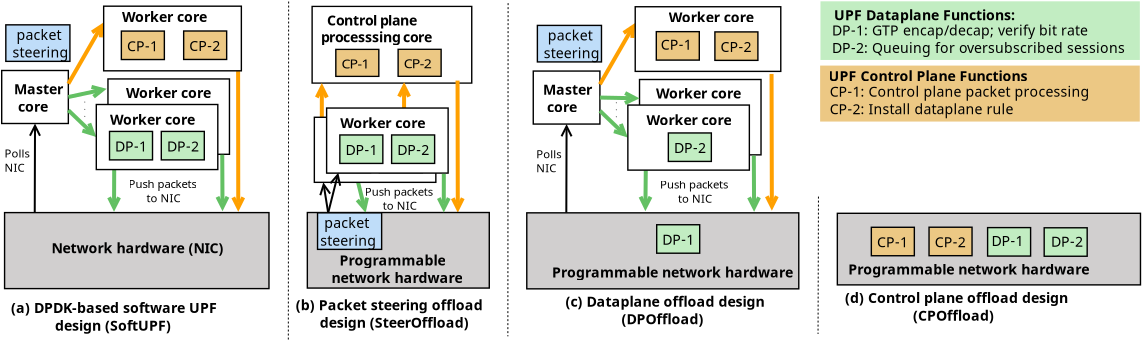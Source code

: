 <?xml version="1.0" encoding="UTF-8"?>
<dia:diagram xmlns:dia="http://www.lysator.liu.se/~alla/dia/">
  <dia:layer name="Background" visible="true" connectable="true" active="true">
    <dia:group>
      <dia:attribute name="meta">
        <dia:composite type="dict"/>
      </dia:attribute>
      <dia:attribute name="matrix">
        <dia:matrix xx="1" xy="0" yx="0" yy="0.949" x0="0" y0="0.926"/>
      </dia:attribute>
      <dia:object type="Flowchart - Box" version="0" id="O0">
        <dia:attribute name="obj_pos">
          <dia:point val="21.042,14.129"/>
        </dia:attribute>
        <dia:attribute name="obj_bb">
          <dia:rectangle val="21.007,14.094;29.058,18.204"/>
        </dia:attribute>
        <dia:attribute name="elem_corner">
          <dia:point val="21.042,14.129"/>
        </dia:attribute>
        <dia:attribute name="elem_width">
          <dia:real val="7.981"/>
        </dia:attribute>
        <dia:attribute name="elem_height">
          <dia:real val="4.04"/>
        </dia:attribute>
        <dia:attribute name="border_width">
          <dia:real val="0.07"/>
        </dia:attribute>
        <dia:attribute name="show_background">
          <dia:boolean val="true"/>
        </dia:attribute>
        <dia:attribute name="padding">
          <dia:real val="0.5"/>
        </dia:attribute>
        <dia:attribute name="text">
          <dia:composite type="text">
            <dia:attribute name="string">
              <dia:string># 
 #</dia:string>
            </dia:attribute>
            <dia:attribute name="font">
              <dia:font family="sans" style="0" name="Helvetica"/>
            </dia:attribute>
            <dia:attribute name="height">
              <dia:real val="0.882"/>
            </dia:attribute>
            <dia:attribute name="pos">
              <dia:point val="25.033,15.906"/>
            </dia:attribute>
            <dia:attribute name="color">
              <dia:color val="#000000ff"/>
            </dia:attribute>
            <dia:attribute name="alignment">
              <dia:enum val="1"/>
            </dia:attribute>
          </dia:composite>
        </dia:attribute>
      </dia:object>
      <dia:object type="Standard - Text" version="1" id="O1">
        <dia:attribute name="obj_pos">
          <dia:point val="21.492,15.139"/>
        </dia:attribute>
        <dia:attribute name="obj_bb">
          <dia:rectangle val="21.492,14.5;27.329,16.171"/>
        </dia:attribute>
        <dia:attribute name="text">
          <dia:composite type="text">
            <dia:attribute name="string">
              <dia:string>#  Control plane 
processsing core#</dia:string>
            </dia:attribute>
            <dia:attribute name="font">
              <dia:font family="sans" style="80" name="Helvetica-Bold"/>
            </dia:attribute>
            <dia:attribute name="height">
              <dia:real val="0.882"/>
            </dia:attribute>
            <dia:attribute name="pos">
              <dia:point val="21.492,15.139"/>
            </dia:attribute>
            <dia:attribute name="color">
              <dia:color val="#000000ff"/>
            </dia:attribute>
            <dia:attribute name="alignment">
              <dia:enum val="0"/>
            </dia:attribute>
          </dia:composite>
        </dia:attribute>
        <dia:attribute name="valign">
          <dia:enum val="3"/>
        </dia:attribute>
      </dia:object>
      <dia:object type="Flowchart - Box" version="0" id="O2">
        <dia:attribute name="obj_pos">
          <dia:point val="22.227,16.393"/>
        </dia:attribute>
        <dia:attribute name="obj_bb">
          <dia:rectangle val="22.192,16.358;24.412,17.851"/>
        </dia:attribute>
        <dia:attribute name="elem_corner">
          <dia:point val="22.227,16.393"/>
        </dia:attribute>
        <dia:attribute name="elem_width">
          <dia:real val="2.15"/>
        </dia:attribute>
        <dia:attribute name="elem_height">
          <dia:real val="1.423"/>
        </dia:attribute>
        <dia:attribute name="border_width">
          <dia:real val="0.07"/>
        </dia:attribute>
        <dia:attribute name="inner_color">
          <dia:color val="#ecc884ff"/>
        </dia:attribute>
        <dia:attribute name="show_background">
          <dia:boolean val="true"/>
        </dia:attribute>
        <dia:attribute name="padding">
          <dia:real val="0.5"/>
        </dia:attribute>
        <dia:attribute name="text">
          <dia:composite type="text">
            <dia:attribute name="string">
              <dia:string># #</dia:string>
            </dia:attribute>
            <dia:attribute name="font">
              <dia:font family="sans" style="0" name="Helvetica"/>
            </dia:attribute>
            <dia:attribute name="height">
              <dia:real val="0.353"/>
            </dia:attribute>
            <dia:attribute name="pos">
              <dia:point val="23.302,17.183"/>
            </dia:attribute>
            <dia:attribute name="color">
              <dia:color val="#000000ff"/>
            </dia:attribute>
            <dia:attribute name="alignment">
              <dia:enum val="1"/>
            </dia:attribute>
          </dia:composite>
        </dia:attribute>
      </dia:object>
      <dia:object type="Standard - Text" version="1" id="O3">
        <dia:attribute name="obj_pos">
          <dia:point val="22.507,17.395"/>
        </dia:attribute>
        <dia:attribute name="obj_bb">
          <dia:rectangle val="22.507,16.757;24.114,17.545"/>
        </dia:attribute>
        <dia:attribute name="text">
          <dia:composite type="text">
            <dia:attribute name="string">
              <dia:string>#CP-1#</dia:string>
            </dia:attribute>
            <dia:attribute name="font">
              <dia:font family="sans" style="0" name="Helvetica"/>
            </dia:attribute>
            <dia:attribute name="height">
              <dia:real val="0.882"/>
            </dia:attribute>
            <dia:attribute name="pos">
              <dia:point val="22.507,17.395"/>
            </dia:attribute>
            <dia:attribute name="color">
              <dia:color val="#000000ff"/>
            </dia:attribute>
            <dia:attribute name="alignment">
              <dia:enum val="0"/>
            </dia:attribute>
          </dia:composite>
        </dia:attribute>
        <dia:attribute name="valign">
          <dia:enum val="3"/>
        </dia:attribute>
      </dia:object>
      <dia:object type="Flowchart - Box" version="0" id="O4">
        <dia:attribute name="obj_pos">
          <dia:point val="25.342,16.389"/>
        </dia:attribute>
        <dia:attribute name="obj_bb">
          <dia:rectangle val="25.307,16.354;27.527,17.847"/>
        </dia:attribute>
        <dia:attribute name="elem_corner">
          <dia:point val="25.342,16.389"/>
        </dia:attribute>
        <dia:attribute name="elem_width">
          <dia:real val="2.15"/>
        </dia:attribute>
        <dia:attribute name="elem_height">
          <dia:real val="1.423"/>
        </dia:attribute>
        <dia:attribute name="border_width">
          <dia:real val="0.07"/>
        </dia:attribute>
        <dia:attribute name="inner_color">
          <dia:color val="#ecc884ff"/>
        </dia:attribute>
        <dia:attribute name="show_background">
          <dia:boolean val="true"/>
        </dia:attribute>
        <dia:attribute name="padding">
          <dia:real val="0.5"/>
        </dia:attribute>
        <dia:attribute name="text">
          <dia:composite type="text">
            <dia:attribute name="string">
              <dia:string># #</dia:string>
            </dia:attribute>
            <dia:attribute name="font">
              <dia:font family="sans" style="0" name="Helvetica"/>
            </dia:attribute>
            <dia:attribute name="height">
              <dia:real val="0.353"/>
            </dia:attribute>
            <dia:attribute name="pos">
              <dia:point val="26.417,17.18"/>
            </dia:attribute>
            <dia:attribute name="color">
              <dia:color val="#000000ff"/>
            </dia:attribute>
            <dia:attribute name="alignment">
              <dia:enum val="1"/>
            </dia:attribute>
          </dia:composite>
        </dia:attribute>
      </dia:object>
      <dia:object type="Standard - Text" version="1" id="O5">
        <dia:attribute name="obj_pos">
          <dia:point val="25.622,17.392"/>
        </dia:attribute>
        <dia:attribute name="obj_bb">
          <dia:rectangle val="25.622,16.753;27.23,17.541"/>
        </dia:attribute>
        <dia:attribute name="text">
          <dia:composite type="text">
            <dia:attribute name="string">
              <dia:string>#CP-2#</dia:string>
            </dia:attribute>
            <dia:attribute name="font">
              <dia:font family="sans" style="0" name="Helvetica"/>
            </dia:attribute>
            <dia:attribute name="height">
              <dia:real val="0.882"/>
            </dia:attribute>
            <dia:attribute name="pos">
              <dia:point val="25.622,17.392"/>
            </dia:attribute>
            <dia:attribute name="color">
              <dia:color val="#000000ff"/>
            </dia:attribute>
            <dia:attribute name="alignment">
              <dia:enum val="0"/>
            </dia:attribute>
          </dia:composite>
        </dia:attribute>
        <dia:attribute name="valign">
          <dia:enum val="3"/>
        </dia:attribute>
      </dia:object>
    </dia:group>
    <dia:object type="Flowchart - Box" version="0" id="O6">
      <dia:attribute name="obj_pos">
        <dia:point val="10.834,17.961"/>
      </dia:attribute>
      <dia:attribute name="obj_bb">
        <dia:rectangle val="10.799,17.926;16.944,21.764"/>
      </dia:attribute>
      <dia:attribute name="elem_corner">
        <dia:point val="10.834,17.961"/>
      </dia:attribute>
      <dia:attribute name="elem_width">
        <dia:real val="6.075"/>
      </dia:attribute>
      <dia:attribute name="elem_height">
        <dia:real val="3.768"/>
      </dia:attribute>
      <dia:attribute name="border_width">
        <dia:real val="0.07"/>
      </dia:attribute>
      <dia:attribute name="show_background">
        <dia:boolean val="true"/>
      </dia:attribute>
      <dia:attribute name="padding">
        <dia:real val="0.5"/>
      </dia:attribute>
      <dia:attribute name="text">
        <dia:composite type="text">
          <dia:attribute name="string">
            <dia:string># 
 #</dia:string>
          </dia:attribute>
          <dia:attribute name="font">
            <dia:font family="sans" style="0" name="Helvetica"/>
          </dia:attribute>
          <dia:attribute name="height">
            <dia:real val="0.882"/>
          </dia:attribute>
          <dia:attribute name="pos">
            <dia:point val="13.871,19.602"/>
          </dia:attribute>
          <dia:attribute name="color">
            <dia:color val="#000000ff"/>
          </dia:attribute>
          <dia:attribute name="alignment">
            <dia:enum val="1"/>
          </dia:attribute>
        </dia:composite>
      </dia:attribute>
    </dia:object>
    <dia:object type="Standard - Text" version="1" id="O7">
      <dia:attribute name="obj_pos">
        <dia:point val="11.733,18.913"/>
      </dia:attribute>
      <dia:attribute name="obj_bb">
        <dia:rectangle val="11.733,18.274;15.836,19.062"/>
      </dia:attribute>
      <dia:attribute name="text">
        <dia:composite type="text">
          <dia:attribute name="string">
            <dia:string>#Worker core#</dia:string>
          </dia:attribute>
          <dia:attribute name="font">
            <dia:font family="sans" style="80" name="Helvetica-Bold"/>
          </dia:attribute>
          <dia:attribute name="height">
            <dia:real val="0.882"/>
          </dia:attribute>
          <dia:attribute name="pos">
            <dia:point val="11.733,18.913"/>
          </dia:attribute>
          <dia:attribute name="color">
            <dia:color val="#000000ff"/>
          </dia:attribute>
          <dia:attribute name="alignment">
            <dia:enum val="0"/>
          </dia:attribute>
        </dia:composite>
      </dia:attribute>
      <dia:attribute name="valign">
        <dia:enum val="3"/>
      </dia:attribute>
    </dia:object>
    <dia:object type="Flowchart - Box" version="0" id="O8">
      <dia:attribute name="obj_pos">
        <dia:point val="11.495,19.823"/>
      </dia:attribute>
      <dia:attribute name="obj_bb">
        <dia:rectangle val="11.46,19.788;13.68,21.28"/>
      </dia:attribute>
      <dia:attribute name="elem_corner">
        <dia:point val="11.495,19.823"/>
      </dia:attribute>
      <dia:attribute name="elem_width">
        <dia:real val="2.15"/>
      </dia:attribute>
      <dia:attribute name="elem_height">
        <dia:real val="1.423"/>
      </dia:attribute>
      <dia:attribute name="border_width">
        <dia:real val="0.07"/>
      </dia:attribute>
      <dia:attribute name="inner_color">
        <dia:color val="#c2edc2ff"/>
      </dia:attribute>
      <dia:attribute name="show_background">
        <dia:boolean val="true"/>
      </dia:attribute>
      <dia:attribute name="padding">
        <dia:real val="0.5"/>
      </dia:attribute>
      <dia:attribute name="text">
        <dia:composite type="text">
          <dia:attribute name="string">
            <dia:string># #</dia:string>
          </dia:attribute>
          <dia:attribute name="font">
            <dia:font family="sans" style="0" name="Helvetica"/>
          </dia:attribute>
          <dia:attribute name="height">
            <dia:real val="0.353"/>
          </dia:attribute>
          <dia:attribute name="pos">
            <dia:point val="12.57,20.613"/>
          </dia:attribute>
          <dia:attribute name="color">
            <dia:color val="#000000ff"/>
          </dia:attribute>
          <dia:attribute name="alignment">
            <dia:enum val="1"/>
          </dia:attribute>
        </dia:composite>
      </dia:attribute>
    </dia:object>
    <dia:object type="Standard - Text" version="1" id="O9">
      <dia:attribute name="obj_pos">
        <dia:point val="11.775,20.825"/>
      </dia:attribute>
      <dia:attribute name="obj_bb">
        <dia:rectangle val="11.775,20.187;13.383,20.975"/>
      </dia:attribute>
      <dia:attribute name="text">
        <dia:composite type="text">
          <dia:attribute name="string">
            <dia:string>#DP-1#</dia:string>
          </dia:attribute>
          <dia:attribute name="font">
            <dia:font family="sans" style="0" name="Helvetica"/>
          </dia:attribute>
          <dia:attribute name="height">
            <dia:real val="0.882"/>
          </dia:attribute>
          <dia:attribute name="pos">
            <dia:point val="11.775,20.825"/>
          </dia:attribute>
          <dia:attribute name="color">
            <dia:color val="#000000ff"/>
          </dia:attribute>
          <dia:attribute name="alignment">
            <dia:enum val="0"/>
          </dia:attribute>
        </dia:composite>
      </dia:attribute>
      <dia:attribute name="valign">
        <dia:enum val="3"/>
      </dia:attribute>
    </dia:object>
    <dia:object type="Flowchart - Box" version="0" id="O10">
      <dia:attribute name="obj_pos">
        <dia:point val="14.084,19.823"/>
      </dia:attribute>
      <dia:attribute name="obj_bb">
        <dia:rectangle val="14.049,19.788;16.269,21.28"/>
      </dia:attribute>
      <dia:attribute name="elem_corner">
        <dia:point val="14.084,19.823"/>
      </dia:attribute>
      <dia:attribute name="elem_width">
        <dia:real val="2.15"/>
      </dia:attribute>
      <dia:attribute name="elem_height">
        <dia:real val="1.423"/>
      </dia:attribute>
      <dia:attribute name="border_width">
        <dia:real val="0.07"/>
      </dia:attribute>
      <dia:attribute name="inner_color">
        <dia:color val="#c2edc2ff"/>
      </dia:attribute>
      <dia:attribute name="show_background">
        <dia:boolean val="true"/>
      </dia:attribute>
      <dia:attribute name="padding">
        <dia:real val="0.5"/>
      </dia:attribute>
      <dia:attribute name="text">
        <dia:composite type="text">
          <dia:attribute name="string">
            <dia:string># #</dia:string>
          </dia:attribute>
          <dia:attribute name="font">
            <dia:font family="sans" style="0" name="Helvetica"/>
          </dia:attribute>
          <dia:attribute name="height">
            <dia:real val="0.353"/>
          </dia:attribute>
          <dia:attribute name="pos">
            <dia:point val="15.159,20.613"/>
          </dia:attribute>
          <dia:attribute name="color">
            <dia:color val="#000000ff"/>
          </dia:attribute>
          <dia:attribute name="alignment">
            <dia:enum val="1"/>
          </dia:attribute>
        </dia:composite>
      </dia:attribute>
    </dia:object>
    <dia:object type="Standard - Text" version="1" id="O11">
      <dia:attribute name="obj_pos">
        <dia:point val="14.364,20.825"/>
      </dia:attribute>
      <dia:attribute name="obj_bb">
        <dia:rectangle val="14.364,20.187;15.971,20.975"/>
      </dia:attribute>
      <dia:attribute name="text">
        <dia:composite type="text">
          <dia:attribute name="string">
            <dia:string>#DP-2#</dia:string>
          </dia:attribute>
          <dia:attribute name="font">
            <dia:font family="sans" style="0" name="Helvetica"/>
          </dia:attribute>
          <dia:attribute name="height">
            <dia:real val="0.882"/>
          </dia:attribute>
          <dia:attribute name="pos">
            <dia:point val="14.364,20.825"/>
          </dia:attribute>
          <dia:attribute name="color">
            <dia:color val="#000000ff"/>
          </dia:attribute>
          <dia:attribute name="alignment">
            <dia:enum val="0"/>
          </dia:attribute>
        </dia:composite>
      </dia:attribute>
      <dia:attribute name="valign">
        <dia:enum val="3"/>
      </dia:attribute>
    </dia:object>
    <dia:object type="Standard - Line" version="0" id="O12">
      <dia:attribute name="obj_pos">
        <dia:point val="28.314,18.244"/>
      </dia:attribute>
      <dia:attribute name="obj_bb">
        <dia:rectangle val="27.913,17.944;28.736,24.75"/>
      </dia:attribute>
      <dia:attribute name="conn_endpoints">
        <dia:point val="28.314,18.244"/>
        <dia:point val="28.326,24.65"/>
      </dia:attribute>
      <dia:attribute name="numcp">
        <dia:int val="1"/>
      </dia:attribute>
      <dia:attribute name="line_color">
        <dia:color val="#ffa000ff"/>
      </dia:attribute>
      <dia:attribute name="line_width">
        <dia:real val="0.2"/>
      </dia:attribute>
      <dia:attribute name="end_arrow">
        <dia:enum val="1"/>
      </dia:attribute>
      <dia:attribute name="end_arrow_length">
        <dia:real val="0.5"/>
      </dia:attribute>
      <dia:attribute name="end_arrow_width">
        <dia:real val="0.5"/>
      </dia:attribute>
      <dia:attribute name="absolute_start_gap">
        <dia:real val="-0.2"/>
      </dia:attribute>
    </dia:object>
    <dia:object type="Standard - Line" version="0" id="O13">
      <dia:attribute name="obj_pos">
        <dia:point val="17.341,17.571"/>
      </dia:attribute>
      <dia:attribute name="obj_bb">
        <dia:rectangle val="16.936,17.471;17.76,24.706"/>
      </dia:attribute>
      <dia:attribute name="conn_endpoints">
        <dia:point val="17.341,17.571"/>
        <dia:point val="17.349,24.606"/>
      </dia:attribute>
      <dia:attribute name="numcp">
        <dia:int val="1"/>
      </dia:attribute>
      <dia:attribute name="line_color">
        <dia:color val="#ffa000ff"/>
      </dia:attribute>
      <dia:attribute name="line_width">
        <dia:real val="0.2"/>
      </dia:attribute>
      <dia:attribute name="end_arrow">
        <dia:enum val="1"/>
      </dia:attribute>
      <dia:attribute name="end_arrow_length">
        <dia:real val="0.5"/>
      </dia:attribute>
      <dia:attribute name="end_arrow_width">
        <dia:real val="0.5"/>
      </dia:attribute>
    </dia:object>
    <dia:object type="Flowchart - Box" version="0" id="O14">
      <dia:attribute name="obj_pos">
        <dia:point val="5.521,17.539"/>
      </dia:attribute>
      <dia:attribute name="obj_bb">
        <dia:rectangle val="5.486,17.504;8.888,20.224"/>
      </dia:attribute>
      <dia:attribute name="elem_corner">
        <dia:point val="5.521,17.539"/>
      </dia:attribute>
      <dia:attribute name="elem_width">
        <dia:real val="3.332"/>
      </dia:attribute>
      <dia:attribute name="elem_height">
        <dia:real val="2.65"/>
      </dia:attribute>
      <dia:attribute name="border_width">
        <dia:real val="0.07"/>
      </dia:attribute>
      <dia:attribute name="show_background">
        <dia:boolean val="true"/>
      </dia:attribute>
      <dia:attribute name="padding">
        <dia:real val="0.5"/>
      </dia:attribute>
      <dia:attribute name="text">
        <dia:composite type="text">
          <dia:attribute name="string">
            <dia:string># #</dia:string>
          </dia:attribute>
          <dia:attribute name="font">
            <dia:font family="sans" style="0" name="Helvetica"/>
          </dia:attribute>
          <dia:attribute name="height">
            <dia:real val="0.882"/>
          </dia:attribute>
          <dia:attribute name="pos">
            <dia:point val="7.187,19.061"/>
          </dia:attribute>
          <dia:attribute name="color">
            <dia:color val="#000000ff"/>
          </dia:attribute>
          <dia:attribute name="alignment">
            <dia:enum val="1"/>
          </dia:attribute>
        </dia:composite>
      </dia:attribute>
    </dia:object>
    <dia:object type="Standard - Text" version="1" id="O15">
      <dia:attribute name="obj_pos">
        <dia:point val="6.133,18.723"/>
      </dia:attribute>
      <dia:attribute name="obj_bb">
        <dia:rectangle val="6.133,18.084;8.603,19.754"/>
      </dia:attribute>
      <dia:attribute name="text">
        <dia:composite type="text">
          <dia:attribute name="string">
            <dia:string>#Master 
 core#</dia:string>
          </dia:attribute>
          <dia:attribute name="font">
            <dia:font family="sans" style="80" name="Helvetica-Bold"/>
          </dia:attribute>
          <dia:attribute name="height">
            <dia:real val="0.882"/>
          </dia:attribute>
          <dia:attribute name="pos">
            <dia:point val="6.133,18.723"/>
          </dia:attribute>
          <dia:attribute name="color">
            <dia:color val="#000000ff"/>
          </dia:attribute>
          <dia:attribute name="alignment">
            <dia:enum val="0"/>
          </dia:attribute>
        </dia:composite>
      </dia:attribute>
      <dia:attribute name="valign">
        <dia:enum val="3"/>
      </dia:attribute>
    </dia:object>
    <dia:object type="Flowchart - Box" version="0" id="O16">
      <dia:attribute name="obj_pos">
        <dia:point val="5.727,15.256"/>
      </dia:attribute>
      <dia:attribute name="obj_bb">
        <dia:rectangle val="5.692,15.221;8.967,17.117"/>
      </dia:attribute>
      <dia:attribute name="elem_corner">
        <dia:point val="5.727,15.256"/>
      </dia:attribute>
      <dia:attribute name="elem_width">
        <dia:real val="3.205"/>
      </dia:attribute>
      <dia:attribute name="elem_height">
        <dia:real val="1.826"/>
      </dia:attribute>
      <dia:attribute name="border_width">
        <dia:real val="0.07"/>
      </dia:attribute>
      <dia:attribute name="inner_color">
        <dia:color val="#bfddf9ff"/>
      </dia:attribute>
      <dia:attribute name="show_background">
        <dia:boolean val="true"/>
      </dia:attribute>
      <dia:attribute name="padding">
        <dia:real val="0.5"/>
      </dia:attribute>
      <dia:attribute name="text">
        <dia:composite type="text">
          <dia:attribute name="string">
            <dia:string># #</dia:string>
          </dia:attribute>
          <dia:attribute name="font">
            <dia:font family="sans" style="0" name="Helvetica"/>
          </dia:attribute>
          <dia:attribute name="height">
            <dia:real val="0.353"/>
          </dia:attribute>
          <dia:attribute name="pos">
            <dia:point val="7.33,16.248"/>
          </dia:attribute>
          <dia:attribute name="color">
            <dia:color val="#000000ff"/>
          </dia:attribute>
          <dia:attribute name="alignment">
            <dia:enum val="1"/>
          </dia:attribute>
        </dia:composite>
      </dia:attribute>
    </dia:object>
    <dia:object type="Standard - Text" version="1" id="O17">
      <dia:attribute name="obj_pos">
        <dia:point val="6.062,16.012"/>
      </dia:attribute>
      <dia:attribute name="obj_bb">
        <dia:rectangle val="6.062,15.374;8.572,17.044"/>
      </dia:attribute>
      <dia:attribute name="text">
        <dia:composite type="text">
          <dia:attribute name="string">
            <dia:string># packet 
steering#</dia:string>
          </dia:attribute>
          <dia:attribute name="font">
            <dia:font family="sans" style="0" name="Helvetica"/>
          </dia:attribute>
          <dia:attribute name="height">
            <dia:real val="0.882"/>
          </dia:attribute>
          <dia:attribute name="pos">
            <dia:point val="6.062,16.012"/>
          </dia:attribute>
          <dia:attribute name="color">
            <dia:color val="#000000ff"/>
          </dia:attribute>
          <dia:attribute name="alignment">
            <dia:enum val="0"/>
          </dia:attribute>
        </dia:composite>
      </dia:attribute>
      <dia:attribute name="valign">
        <dia:enum val="3"/>
      </dia:attribute>
    </dia:object>
    <dia:object type="Standard - Line" version="0" id="O18">
      <dia:attribute name="obj_pos">
        <dia:point val="8.853,19.526"/>
      </dia:attribute>
      <dia:attribute name="obj_bb">
        <dia:rectangle val="8.712,19.385;10.392,21.007"/>
      </dia:attribute>
      <dia:attribute name="conn_endpoints">
        <dia:point val="8.853,19.526"/>
        <dia:point val="10.251,20.865"/>
      </dia:attribute>
      <dia:attribute name="numcp">
        <dia:int val="1"/>
      </dia:attribute>
      <dia:attribute name="line_color">
        <dia:color val="#63c063ff"/>
      </dia:attribute>
      <dia:attribute name="line_width">
        <dia:real val="0.2"/>
      </dia:attribute>
      <dia:attribute name="end_arrow">
        <dia:enum val="1"/>
      </dia:attribute>
      <dia:attribute name="end_arrow_length">
        <dia:real val="0.5"/>
      </dia:attribute>
      <dia:attribute name="end_arrow_width">
        <dia:real val="0.5"/>
      </dia:attribute>
      <dia:connections>
        <dia:connection handle="0" to="O14" connection="10"/>
      </dia:connections>
    </dia:object>
    <dia:object type="Standard - Line" version="0" id="O19">
      <dia:attribute name="obj_pos">
        <dia:point val="8.853,18.201"/>
      </dia:attribute>
      <dia:attribute name="obj_bb">
        <dia:rectangle val="8.716,14.994;10.755,18.338"/>
      </dia:attribute>
      <dia:attribute name="conn_endpoints">
        <dia:point val="8.853,18.201"/>
        <dia:point val="10.619,15.13"/>
      </dia:attribute>
      <dia:attribute name="numcp">
        <dia:int val="1"/>
      </dia:attribute>
      <dia:attribute name="line_color">
        <dia:color val="#ffa000ff"/>
      </dia:attribute>
      <dia:attribute name="line_width">
        <dia:real val="0.2"/>
      </dia:attribute>
      <dia:attribute name="end_arrow">
        <dia:enum val="1"/>
      </dia:attribute>
      <dia:attribute name="end_arrow_length">
        <dia:real val="0.5"/>
      </dia:attribute>
      <dia:attribute name="end_arrow_width">
        <dia:real val="0.5"/>
      </dia:attribute>
      <dia:connections>
        <dia:connection handle="0" to="O14" connection="6"/>
      </dia:connections>
    </dia:object>
    <dia:object type="Flowchart - Box" version="0" id="O20">
      <dia:attribute name="obj_pos">
        <dia:point val="5.665,24.644"/>
      </dia:attribute>
      <dia:attribute name="obj_bb">
        <dia:rectangle val="5.63,24.609;18.921,28.479"/>
      </dia:attribute>
      <dia:attribute name="elem_corner">
        <dia:point val="5.665,24.644"/>
      </dia:attribute>
      <dia:attribute name="elem_width">
        <dia:real val="13.22"/>
      </dia:attribute>
      <dia:attribute name="elem_height">
        <dia:real val="3.8"/>
      </dia:attribute>
      <dia:attribute name="border_width">
        <dia:real val="0.07"/>
      </dia:attribute>
      <dia:attribute name="inner_color">
        <dia:color val="#d1cfcfff"/>
      </dia:attribute>
      <dia:attribute name="show_background">
        <dia:boolean val="true"/>
      </dia:attribute>
      <dia:attribute name="padding">
        <dia:real val="0.5"/>
      </dia:attribute>
      <dia:attribute name="text">
        <dia:composite type="text">
          <dia:attribute name="string">
            <dia:string># 
 #</dia:string>
          </dia:attribute>
          <dia:attribute name="font">
            <dia:font family="sans" style="0" name="Helvetica"/>
          </dia:attribute>
          <dia:attribute name="height">
            <dia:real val="0.353"/>
          </dia:attribute>
          <dia:attribute name="pos">
            <dia:point val="12.275,26.447"/>
          </dia:attribute>
          <dia:attribute name="color">
            <dia:color val="#000000ff"/>
          </dia:attribute>
          <dia:attribute name="alignment">
            <dia:enum val="1"/>
          </dia:attribute>
        </dia:composite>
      </dia:attribute>
    </dia:object>
    <dia:object type="Standard - Text" version="1" id="O21">
      <dia:attribute name="obj_pos">
        <dia:point val="8.008,26.674"/>
      </dia:attribute>
      <dia:attribute name="obj_bb">
        <dia:rectangle val="8.008,26.035;16.005,26.823"/>
      </dia:attribute>
      <dia:attribute name="text">
        <dia:composite type="text">
          <dia:attribute name="string">
            <dia:string>#Network hardware (NIC)#</dia:string>
          </dia:attribute>
          <dia:attribute name="font">
            <dia:font family="sans" style="80" name="Helvetica-Bold"/>
          </dia:attribute>
          <dia:attribute name="height">
            <dia:real val="0.882"/>
          </dia:attribute>
          <dia:attribute name="pos">
            <dia:point val="8.008,26.674"/>
          </dia:attribute>
          <dia:attribute name="color">
            <dia:color val="#000000ff"/>
          </dia:attribute>
          <dia:attribute name="alignment">
            <dia:enum val="0"/>
          </dia:attribute>
        </dia:composite>
      </dia:attribute>
      <dia:attribute name="valign">
        <dia:enum val="3"/>
      </dia:attribute>
    </dia:object>
    <dia:object type="Standard - Line" version="0" id="O22">
      <dia:attribute name="obj_pos">
        <dia:point val="7.173,24.606"/>
      </dia:attribute>
      <dia:attribute name="obj_bb">
        <dia:rectangle val="6.854,20.139;7.516,24.676"/>
      </dia:attribute>
      <dia:attribute name="conn_endpoints">
        <dia:point val="7.173,24.606"/>
        <dia:point val="7.187,20.189"/>
      </dia:attribute>
      <dia:attribute name="numcp">
        <dia:int val="1"/>
      </dia:attribute>
      <dia:attribute name="end_arrow">
        <dia:enum val="1"/>
      </dia:attribute>
      <dia:attribute name="end_arrow_length">
        <dia:real val="0.5"/>
      </dia:attribute>
      <dia:attribute name="end_arrow_width">
        <dia:real val="0.5"/>
      </dia:attribute>
      <dia:attribute name="absolute_start_gap">
        <dia:real val="-0.02"/>
      </dia:attribute>
      <dia:connections>
        <dia:connection handle="1" to="O14" connection="13"/>
      </dia:connections>
    </dia:object>
    <dia:object type="Standard - Text" version="1" id="O23">
      <dia:attribute name="obj_pos">
        <dia:point val="5.665,21.894"/>
      </dia:attribute>
      <dia:attribute name="obj_bb">
        <dia:rectangle val="5.665,21.383;7.048,22.719"/>
      </dia:attribute>
      <dia:attribute name="text">
        <dia:composite type="text">
          <dia:attribute name="string">
            <dia:string>#Polls 
NIC#</dia:string>
          </dia:attribute>
          <dia:attribute name="font">
            <dia:font family="sans" style="0" name="Helvetica"/>
          </dia:attribute>
          <dia:attribute name="height">
            <dia:real val="0.706"/>
          </dia:attribute>
          <dia:attribute name="pos">
            <dia:point val="5.665,21.894"/>
          </dia:attribute>
          <dia:attribute name="color">
            <dia:color val="#000000ff"/>
          </dia:attribute>
          <dia:attribute name="alignment">
            <dia:enum val="0"/>
          </dia:attribute>
        </dia:composite>
      </dia:attribute>
      <dia:attribute name="valign">
        <dia:enum val="3"/>
      </dia:attribute>
    </dia:object>
    <dia:object type="Standard - Text" version="1" id="O24">
      <dia:attribute name="obj_pos">
        <dia:point val="11.861,23.414"/>
      </dia:attribute>
      <dia:attribute name="obj_bb">
        <dia:rectangle val="11.861,22.903;15.416,24.239"/>
      </dia:attribute>
      <dia:attribute name="text">
        <dia:composite type="text">
          <dia:attribute name="string">
            <dia:string>#Push packets 
      to NIC#</dia:string>
          </dia:attribute>
          <dia:attribute name="font">
            <dia:font family="sans" style="0" name="Helvetica"/>
          </dia:attribute>
          <dia:attribute name="height">
            <dia:real val="0.706"/>
          </dia:attribute>
          <dia:attribute name="pos">
            <dia:point val="11.861,23.414"/>
          </dia:attribute>
          <dia:attribute name="color">
            <dia:color val="#000000ff"/>
          </dia:attribute>
          <dia:attribute name="alignment">
            <dia:enum val="0"/>
          </dia:attribute>
        </dia:composite>
      </dia:attribute>
      <dia:attribute name="valign">
        <dia:enum val="3"/>
      </dia:attribute>
    </dia:object>
    <dia:object type="Flowchart - Box" version="0" id="O25">
      <dia:attribute name="obj_pos">
        <dia:point val="20.803,24.64"/>
      </dia:attribute>
      <dia:attribute name="obj_bb">
        <dia:rectangle val="20.768,24.605;29.935,28.452"/>
      </dia:attribute>
      <dia:attribute name="elem_corner">
        <dia:point val="20.803,24.64"/>
      </dia:attribute>
      <dia:attribute name="elem_width">
        <dia:real val="9.097"/>
      </dia:attribute>
      <dia:attribute name="elem_height">
        <dia:real val="3.777"/>
      </dia:attribute>
      <dia:attribute name="border_width">
        <dia:real val="0.07"/>
      </dia:attribute>
      <dia:attribute name="inner_color">
        <dia:color val="#d1cfcfff"/>
      </dia:attribute>
      <dia:attribute name="show_background">
        <dia:boolean val="true"/>
      </dia:attribute>
      <dia:attribute name="padding">
        <dia:real val="0.5"/>
      </dia:attribute>
      <dia:attribute name="text">
        <dia:composite type="text">
          <dia:attribute name="string">
            <dia:string># 
 #</dia:string>
          </dia:attribute>
          <dia:attribute name="font">
            <dia:font family="sans" style="0" name="Helvetica"/>
          </dia:attribute>
          <dia:attribute name="height">
            <dia:real val="0.353"/>
          </dia:attribute>
          <dia:attribute name="pos">
            <dia:point val="25.351,26.431"/>
          </dia:attribute>
          <dia:attribute name="color">
            <dia:color val="#000000ff"/>
          </dia:attribute>
          <dia:attribute name="alignment">
            <dia:enum val="1"/>
          </dia:attribute>
        </dia:composite>
      </dia:attribute>
    </dia:object>
    <dia:object type="Standard - Text" version="1" id="O26">
      <dia:attribute name="obj_pos">
        <dia:point val="22.006,27.283"/>
      </dia:attribute>
      <dia:attribute name="obj_bb">
        <dia:rectangle val="22.006,26.644;28.043,28.314"/>
      </dia:attribute>
      <dia:attribute name="text">
        <dia:composite type="text">
          <dia:attribute name="string">
            <dia:string>#  Programmable 
network hardware#</dia:string>
          </dia:attribute>
          <dia:attribute name="font">
            <dia:font family="sans" style="80" name="Helvetica-Bold"/>
          </dia:attribute>
          <dia:attribute name="height">
            <dia:real val="0.882"/>
          </dia:attribute>
          <dia:attribute name="pos">
            <dia:point val="22.006,27.283"/>
          </dia:attribute>
          <dia:attribute name="color">
            <dia:color val="#000000ff"/>
          </dia:attribute>
          <dia:attribute name="alignment">
            <dia:enum val="0"/>
          </dia:attribute>
        </dia:composite>
      </dia:attribute>
      <dia:attribute name="valign">
        <dia:enum val="3"/>
      </dia:attribute>
    </dia:object>
    <dia:object type="Standard - Line" version="0" id="O27">
      <dia:attribute name="obj_pos">
        <dia:point val="23.221,22.642"/>
      </dia:attribute>
      <dia:attribute name="obj_bb">
        <dia:rectangle val="23.1,22.521;23.92,24.778"/>
      </dia:attribute>
      <dia:attribute name="conn_endpoints">
        <dia:point val="23.221,22.642"/>
        <dia:point val="23.717,24.657"/>
      </dia:attribute>
      <dia:attribute name="numcp">
        <dia:int val="1"/>
      </dia:attribute>
      <dia:attribute name="line_color">
        <dia:color val="#63c063ff"/>
      </dia:attribute>
      <dia:attribute name="line_width">
        <dia:real val="0.2"/>
      </dia:attribute>
      <dia:attribute name="end_arrow">
        <dia:enum val="1"/>
      </dia:attribute>
      <dia:attribute name="end_arrow_length">
        <dia:real val="0.5"/>
      </dia:attribute>
      <dia:attribute name="end_arrow_width">
        <dia:real val="0.5"/>
      </dia:attribute>
      <dia:connections>
        <dia:connection handle="1" to="O47" connection="3"/>
      </dia:connections>
    </dia:object>
    <dia:object type="Flowchart - Box" version="0" id="O28">
      <dia:attribute name="obj_pos">
        <dia:point val="31.775,24.656"/>
      </dia:attribute>
      <dia:attribute name="obj_bb">
        <dia:rectangle val="31.74,24.621;45.41,28.491"/>
      </dia:attribute>
      <dia:attribute name="elem_corner">
        <dia:point val="31.775,24.656"/>
      </dia:attribute>
      <dia:attribute name="elem_width">
        <dia:real val="13.6"/>
      </dia:attribute>
      <dia:attribute name="elem_height">
        <dia:real val="3.8"/>
      </dia:attribute>
      <dia:attribute name="border_width">
        <dia:real val="0.07"/>
      </dia:attribute>
      <dia:attribute name="inner_color">
        <dia:color val="#d1cfcfff"/>
      </dia:attribute>
      <dia:attribute name="show_background">
        <dia:boolean val="true"/>
      </dia:attribute>
      <dia:attribute name="padding">
        <dia:real val="0.5"/>
      </dia:attribute>
      <dia:attribute name="text">
        <dia:composite type="text">
          <dia:attribute name="string">
            <dia:string># 
 #</dia:string>
          </dia:attribute>
          <dia:attribute name="font">
            <dia:font family="sans" style="0" name="Helvetica"/>
          </dia:attribute>
          <dia:attribute name="height">
            <dia:real val="0.353"/>
          </dia:attribute>
          <dia:attribute name="pos">
            <dia:point val="38.575,26.459"/>
          </dia:attribute>
          <dia:attribute name="color">
            <dia:color val="#000000ff"/>
          </dia:attribute>
          <dia:attribute name="alignment">
            <dia:enum val="1"/>
          </dia:attribute>
        </dia:composite>
      </dia:attribute>
    </dia:object>
    <dia:object type="Standard - Text" version="1" id="O29">
      <dia:attribute name="obj_pos">
        <dia:point val="33.038,27.886"/>
      </dia:attribute>
      <dia:attribute name="obj_bb">
        <dia:rectangle val="33.038,27.248;44.208,28.036"/>
      </dia:attribute>
      <dia:attribute name="text">
        <dia:composite type="text">
          <dia:attribute name="string">
            <dia:string>#Programmable network hardware#</dia:string>
          </dia:attribute>
          <dia:attribute name="font">
            <dia:font family="sans" style="80" name="Helvetica-Bold"/>
          </dia:attribute>
          <dia:attribute name="height">
            <dia:real val="0.882"/>
          </dia:attribute>
          <dia:attribute name="pos">
            <dia:point val="33.038,27.886"/>
          </dia:attribute>
          <dia:attribute name="color">
            <dia:color val="#000000ff"/>
          </dia:attribute>
          <dia:attribute name="alignment">
            <dia:enum val="0"/>
          </dia:attribute>
        </dia:composite>
      </dia:attribute>
      <dia:attribute name="valign">
        <dia:enum val="3"/>
      </dia:attribute>
    </dia:object>
    <dia:object type="Flowchart - Box" version="0" id="O30">
      <dia:attribute name="obj_pos">
        <dia:point val="38.271,25.251"/>
      </dia:attribute>
      <dia:attribute name="obj_bb">
        <dia:rectangle val="38.236,25.216;40.456,26.709"/>
      </dia:attribute>
      <dia:attribute name="elem_corner">
        <dia:point val="38.271,25.251"/>
      </dia:attribute>
      <dia:attribute name="elem_width">
        <dia:real val="2.15"/>
      </dia:attribute>
      <dia:attribute name="elem_height">
        <dia:real val="1.423"/>
      </dia:attribute>
      <dia:attribute name="border_width">
        <dia:real val="0.07"/>
      </dia:attribute>
      <dia:attribute name="inner_color">
        <dia:color val="#c2edc2ff"/>
      </dia:attribute>
      <dia:attribute name="show_background">
        <dia:boolean val="true"/>
      </dia:attribute>
      <dia:attribute name="padding">
        <dia:real val="0.5"/>
      </dia:attribute>
      <dia:attribute name="text">
        <dia:composite type="text">
          <dia:attribute name="string">
            <dia:string># #</dia:string>
          </dia:attribute>
          <dia:attribute name="font">
            <dia:font family="sans" style="0" name="Helvetica"/>
          </dia:attribute>
          <dia:attribute name="height">
            <dia:real val="0.353"/>
          </dia:attribute>
          <dia:attribute name="pos">
            <dia:point val="39.346,26.042"/>
          </dia:attribute>
          <dia:attribute name="color">
            <dia:color val="#000000ff"/>
          </dia:attribute>
          <dia:attribute name="alignment">
            <dia:enum val="1"/>
          </dia:attribute>
        </dia:composite>
      </dia:attribute>
    </dia:object>
    <dia:object type="Standard - Text" version="1" id="O31">
      <dia:attribute name="obj_pos">
        <dia:point val="38.551,26.254"/>
      </dia:attribute>
      <dia:attribute name="obj_bb">
        <dia:rectangle val="38.551,25.615;40.158,26.404"/>
      </dia:attribute>
      <dia:attribute name="text">
        <dia:composite type="text">
          <dia:attribute name="string">
            <dia:string>#DP-1#</dia:string>
          </dia:attribute>
          <dia:attribute name="font">
            <dia:font family="sans" style="0" name="Helvetica"/>
          </dia:attribute>
          <dia:attribute name="height">
            <dia:real val="0.882"/>
          </dia:attribute>
          <dia:attribute name="pos">
            <dia:point val="38.551,26.254"/>
          </dia:attribute>
          <dia:attribute name="color">
            <dia:color val="#000000ff"/>
          </dia:attribute>
          <dia:attribute name="alignment">
            <dia:enum val="0"/>
          </dia:attribute>
        </dia:composite>
      </dia:attribute>
      <dia:attribute name="valign">
        <dia:enum val="3"/>
      </dia:attribute>
    </dia:object>
    <dia:object type="Flowchart - Box" version="0" id="O32">
      <dia:attribute name="obj_pos">
        <dia:point val="47.303,24.679"/>
      </dia:attribute>
      <dia:attribute name="obj_bb">
        <dia:rectangle val="47.269,24.644;62.496,28.293"/>
      </dia:attribute>
      <dia:attribute name="elem_corner">
        <dia:point val="47.303,24.679"/>
      </dia:attribute>
      <dia:attribute name="elem_width">
        <dia:real val="15.157"/>
      </dia:attribute>
      <dia:attribute name="elem_height">
        <dia:real val="3.579"/>
      </dia:attribute>
      <dia:attribute name="border_width">
        <dia:real val="0.07"/>
      </dia:attribute>
      <dia:attribute name="inner_color">
        <dia:color val="#d1cfcfff"/>
      </dia:attribute>
      <dia:attribute name="show_background">
        <dia:boolean val="true"/>
      </dia:attribute>
      <dia:attribute name="padding">
        <dia:real val="0.5"/>
      </dia:attribute>
      <dia:attribute name="text">
        <dia:composite type="text">
          <dia:attribute name="string">
            <dia:string># 
 #</dia:string>
          </dia:attribute>
          <dia:attribute name="font">
            <dia:font family="sans" style="0" name="Helvetica"/>
          </dia:attribute>
          <dia:attribute name="height">
            <dia:real val="0.353"/>
          </dia:attribute>
          <dia:attribute name="pos">
            <dia:point val="54.882,26.372"/>
          </dia:attribute>
          <dia:attribute name="color">
            <dia:color val="#000000ff"/>
          </dia:attribute>
          <dia:attribute name="alignment">
            <dia:enum val="1"/>
          </dia:attribute>
        </dia:composite>
      </dia:attribute>
    </dia:object>
    <dia:object type="Standard - Text" version="1" id="O33">
      <dia:attribute name="obj_pos">
        <dia:point val="47.453,27.742"/>
      </dia:attribute>
      <dia:attribute name="obj_bb">
        <dia:rectangle val="47.453,27.103;59.013,27.891"/>
      </dia:attribute>
      <dia:attribute name="text">
        <dia:composite type="text">
          <dia:attribute name="string">
            <dia:string>#  Programmable network hardware#</dia:string>
          </dia:attribute>
          <dia:attribute name="font">
            <dia:font family="sans" style="80" name="Helvetica-Bold"/>
          </dia:attribute>
          <dia:attribute name="height">
            <dia:real val="0.882"/>
          </dia:attribute>
          <dia:attribute name="pos">
            <dia:point val="47.453,27.742"/>
          </dia:attribute>
          <dia:attribute name="color">
            <dia:color val="#000000ff"/>
          </dia:attribute>
          <dia:attribute name="alignment">
            <dia:enum val="0"/>
          </dia:attribute>
        </dia:composite>
      </dia:attribute>
      <dia:attribute name="valign">
        <dia:enum val="3"/>
      </dia:attribute>
    </dia:object>
    <dia:object type="Standard - Text" version="1" id="O34">
      <dia:attribute name="obj_pos">
        <dia:point val="5.988,29.665"/>
      </dia:attribute>
      <dia:attribute name="obj_bb">
        <dia:rectangle val="5.988,29.026;16.216,30.696"/>
      </dia:attribute>
      <dia:attribute name="text">
        <dia:composite type="text">
          <dia:attribute name="string">
            <dia:string>#(a) DPDK-based software UPF 
           design (SoftUPF)#</dia:string>
          </dia:attribute>
          <dia:attribute name="font">
            <dia:font family="sans" style="80" name="Helvetica-Bold"/>
          </dia:attribute>
          <dia:attribute name="height">
            <dia:real val="0.882"/>
          </dia:attribute>
          <dia:attribute name="pos">
            <dia:point val="5.988,29.665"/>
          </dia:attribute>
          <dia:attribute name="color">
            <dia:color val="#000000ff"/>
          </dia:attribute>
          <dia:attribute name="alignment">
            <dia:enum val="0"/>
          </dia:attribute>
        </dia:composite>
      </dia:attribute>
      <dia:attribute name="valign">
        <dia:enum val="3"/>
      </dia:attribute>
    </dia:object>
    <dia:object type="Standard - Text" version="1" id="O35">
      <dia:attribute name="obj_pos">
        <dia:point val="20.223,29.524"/>
      </dia:attribute>
      <dia:attribute name="obj_bb">
        <dia:rectangle val="20.223,28.885;29.267,30.555"/>
      </dia:attribute>
      <dia:attribute name="text">
        <dia:composite type="text">
          <dia:attribute name="string">
            <dia:string>#(b) Packet steering offload 
      design (SteerOffload)#</dia:string>
          </dia:attribute>
          <dia:attribute name="font">
            <dia:font family="sans" style="80" name="Helvetica-Bold"/>
          </dia:attribute>
          <dia:attribute name="height">
            <dia:real val="0.882"/>
          </dia:attribute>
          <dia:attribute name="pos">
            <dia:point val="20.223,29.524"/>
          </dia:attribute>
          <dia:attribute name="color">
            <dia:color val="#000000ff"/>
          </dia:attribute>
          <dia:attribute name="alignment">
            <dia:enum val="0"/>
          </dia:attribute>
        </dia:composite>
      </dia:attribute>
      <dia:attribute name="valign">
        <dia:enum val="3"/>
      </dia:attribute>
    </dia:object>
    <dia:object type="Standard - Text" version="1" id="O36">
      <dia:attribute name="obj_pos">
        <dia:point val="33.715,29.346"/>
      </dia:attribute>
      <dia:attribute name="obj_bb">
        <dia:rectangle val="33.715,28.707;43.15,30.377"/>
      </dia:attribute>
      <dia:attribute name="text">
        <dia:composite type="text">
          <dia:attribute name="string">
            <dia:string>#(c) Dataplane offload design
              (DPOffload)#</dia:string>
          </dia:attribute>
          <dia:attribute name="font">
            <dia:font family="sans" style="80" name="Helvetica-Bold"/>
          </dia:attribute>
          <dia:attribute name="height">
            <dia:real val="0.882"/>
          </dia:attribute>
          <dia:attribute name="pos">
            <dia:point val="33.715,29.346"/>
          </dia:attribute>
          <dia:attribute name="color">
            <dia:color val="#000000ff"/>
          </dia:attribute>
          <dia:attribute name="alignment">
            <dia:enum val="0"/>
          </dia:attribute>
        </dia:composite>
      </dia:attribute>
      <dia:attribute name="valign">
        <dia:enum val="3"/>
      </dia:attribute>
    </dia:object>
    <dia:object type="Standard - Text" version="1" id="O37">
      <dia:attribute name="obj_pos">
        <dia:point val="47.688,29.164"/>
      </dia:attribute>
      <dia:attribute name="obj_bb">
        <dia:rectangle val="47.688,28.525;58.33,30.195"/>
      </dia:attribute>
      <dia:attribute name="text">
        <dia:composite type="text">
          <dia:attribute name="string">
            <dia:string>#(d) Control plane offload design
                 (CPOffload)#</dia:string>
          </dia:attribute>
          <dia:attribute name="font">
            <dia:font family="sans" style="80" name="Helvetica-Bold"/>
          </dia:attribute>
          <dia:attribute name="height">
            <dia:real val="0.882"/>
          </dia:attribute>
          <dia:attribute name="pos">
            <dia:point val="47.688,29.164"/>
          </dia:attribute>
          <dia:attribute name="color">
            <dia:color val="#000000ff"/>
          </dia:attribute>
          <dia:attribute name="alignment">
            <dia:enum val="0"/>
          </dia:attribute>
        </dia:composite>
      </dia:attribute>
      <dia:attribute name="valign">
        <dia:enum val="3"/>
      </dia:attribute>
    </dia:object>
    <dia:object type="Standard - Line" version="0" id="O38">
      <dia:attribute name="obj_pos">
        <dia:point val="19.868,14.089"/>
      </dia:attribute>
      <dia:attribute name="obj_bb">
        <dia:rectangle val="19.827,14.064;19.893,31.032"/>
      </dia:attribute>
      <dia:attribute name="conn_endpoints">
        <dia:point val="19.868,14.089"/>
        <dia:point val="19.852,31.006"/>
      </dia:attribute>
      <dia:attribute name="numcp">
        <dia:int val="1"/>
      </dia:attribute>
      <dia:attribute name="line_width">
        <dia:real val="0.05"/>
      </dia:attribute>
      <dia:attribute name="line_style">
        <dia:enum val="4"/>
      </dia:attribute>
    </dia:object>
    <dia:object type="Standard - Line" version="0" id="O39">
      <dia:attribute name="obj_pos">
        <dia:point val="30.841,14.169"/>
      </dia:attribute>
      <dia:attribute name="obj_bb">
        <dia:rectangle val="30.804,14.144;30.866,30.856"/>
      </dia:attribute>
      <dia:attribute name="conn_endpoints">
        <dia:point val="30.841,14.169"/>
        <dia:point val="30.829,30.831"/>
      </dia:attribute>
      <dia:attribute name="numcp">
        <dia:int val="1"/>
      </dia:attribute>
      <dia:attribute name="line_width">
        <dia:real val="0.05"/>
      </dia:attribute>
      <dia:attribute name="line_style">
        <dia:enum val="4"/>
      </dia:attribute>
    </dia:object>
    <dia:object type="Standard - Line" version="0" id="O40">
      <dia:attribute name="obj_pos">
        <dia:point val="21.845,24.657"/>
      </dia:attribute>
      <dia:attribute name="obj_bb">
        <dia:rectangle val="21.379,23.074;22.032,24.715"/>
      </dia:attribute>
      <dia:attribute name="conn_endpoints">
        <dia:point val="21.845,24.657"/>
        <dia:point val="21.601,23.131"/>
      </dia:attribute>
      <dia:attribute name="numcp">
        <dia:int val="1"/>
      </dia:attribute>
      <dia:attribute name="end_arrow">
        <dia:enum val="1"/>
      </dia:attribute>
      <dia:attribute name="end_arrow_length">
        <dia:real val="0.5"/>
      </dia:attribute>
      <dia:attribute name="end_arrow_width">
        <dia:real val="0.5"/>
      </dia:attribute>
    </dia:object>
    <dia:object type="Standard - Line" version="0" id="O41">
      <dia:attribute name="obj_pos">
        <dia:point val="25.639,19.356"/>
      </dia:attribute>
      <dia:attribute name="obj_bb">
        <dia:rectangle val="25.228,18.02;26.052,19.656"/>
      </dia:attribute>
      <dia:attribute name="conn_endpoints">
        <dia:point val="25.639,19.356"/>
        <dia:point val="25.641,18.12"/>
      </dia:attribute>
      <dia:attribute name="numcp">
        <dia:int val="1"/>
      </dia:attribute>
      <dia:attribute name="line_color">
        <dia:color val="#ffa000ff"/>
      </dia:attribute>
      <dia:attribute name="line_width">
        <dia:real val="0.2"/>
      </dia:attribute>
      <dia:attribute name="end_arrow">
        <dia:enum val="1"/>
      </dia:attribute>
      <dia:attribute name="end_arrow_length">
        <dia:real val="0.5"/>
      </dia:attribute>
      <dia:attribute name="end_arrow_width">
        <dia:real val="0.5"/>
      </dia:attribute>
      <dia:attribute name="absolute_start_gap">
        <dia:real val="-0.2"/>
      </dia:attribute>
    </dia:object>
    <dia:object type="Standard - Line" version="0" id="O42">
      <dia:attribute name="obj_pos">
        <dia:point val="21.527,19.769"/>
      </dia:attribute>
      <dia:attribute name="obj_bb">
        <dia:rectangle val="21.115,18.064;21.939,20.069"/>
      </dia:attribute>
      <dia:attribute name="conn_endpoints">
        <dia:point val="21.527,19.769"/>
        <dia:point val="21.527,18.164"/>
      </dia:attribute>
      <dia:attribute name="numcp">
        <dia:int val="1"/>
      </dia:attribute>
      <dia:attribute name="line_color">
        <dia:color val="#ffa000ff"/>
      </dia:attribute>
      <dia:attribute name="line_width">
        <dia:real val="0.2"/>
      </dia:attribute>
      <dia:attribute name="end_arrow">
        <dia:enum val="1"/>
      </dia:attribute>
      <dia:attribute name="end_arrow_length">
        <dia:real val="0.5"/>
      </dia:attribute>
      <dia:attribute name="end_arrow_width">
        <dia:real val="0.5"/>
      </dia:attribute>
      <dia:attribute name="absolute_start_gap">
        <dia:real val="-0.2"/>
      </dia:attribute>
    </dia:object>
    <dia:object type="Flowchart - Box" version="0" id="O43">
      <dia:attribute name="obj_pos">
        <dia:point val="49.003,25.378"/>
      </dia:attribute>
      <dia:attribute name="obj_bb">
        <dia:rectangle val="48.968,25.343;51.188,26.836"/>
      </dia:attribute>
      <dia:attribute name="elem_corner">
        <dia:point val="49.003,25.378"/>
      </dia:attribute>
      <dia:attribute name="elem_width">
        <dia:real val="2.15"/>
      </dia:attribute>
      <dia:attribute name="elem_height">
        <dia:real val="1.423"/>
      </dia:attribute>
      <dia:attribute name="border_width">
        <dia:real val="0.07"/>
      </dia:attribute>
      <dia:attribute name="inner_color">
        <dia:color val="#ecc884ff"/>
      </dia:attribute>
      <dia:attribute name="show_background">
        <dia:boolean val="true"/>
      </dia:attribute>
      <dia:attribute name="padding">
        <dia:real val="0.5"/>
      </dia:attribute>
      <dia:attribute name="text">
        <dia:composite type="text">
          <dia:attribute name="string">
            <dia:string># #</dia:string>
          </dia:attribute>
          <dia:attribute name="font">
            <dia:font family="sans" style="0" name="Helvetica"/>
          </dia:attribute>
          <dia:attribute name="height">
            <dia:real val="0.353"/>
          </dia:attribute>
          <dia:attribute name="pos">
            <dia:point val="50.078,26.169"/>
          </dia:attribute>
          <dia:attribute name="color">
            <dia:color val="#000000ff"/>
          </dia:attribute>
          <dia:attribute name="alignment">
            <dia:enum val="1"/>
          </dia:attribute>
        </dia:composite>
      </dia:attribute>
    </dia:object>
    <dia:object type="Standard - Text" version="1" id="O44">
      <dia:attribute name="obj_pos">
        <dia:point val="49.283,26.381"/>
      </dia:attribute>
      <dia:attribute name="obj_bb">
        <dia:rectangle val="49.283,25.742;50.89,26.531"/>
      </dia:attribute>
      <dia:attribute name="text">
        <dia:composite type="text">
          <dia:attribute name="string">
            <dia:string>#CP-1#</dia:string>
          </dia:attribute>
          <dia:attribute name="font">
            <dia:font family="sans" style="0" name="Helvetica"/>
          </dia:attribute>
          <dia:attribute name="height">
            <dia:real val="0.882"/>
          </dia:attribute>
          <dia:attribute name="pos">
            <dia:point val="49.283,26.381"/>
          </dia:attribute>
          <dia:attribute name="color">
            <dia:color val="#000000ff"/>
          </dia:attribute>
          <dia:attribute name="alignment">
            <dia:enum val="0"/>
          </dia:attribute>
        </dia:composite>
      </dia:attribute>
      <dia:attribute name="valign">
        <dia:enum val="3"/>
      </dia:attribute>
    </dia:object>
    <dia:object type="Flowchart - Box" version="0" id="O45">
      <dia:attribute name="obj_pos">
        <dia:point val="51.888,25.375"/>
      </dia:attribute>
      <dia:attribute name="obj_bb">
        <dia:rectangle val="51.853,25.34;54.073,26.832"/>
      </dia:attribute>
      <dia:attribute name="elem_corner">
        <dia:point val="51.888,25.375"/>
      </dia:attribute>
      <dia:attribute name="elem_width">
        <dia:real val="2.15"/>
      </dia:attribute>
      <dia:attribute name="elem_height">
        <dia:real val="1.423"/>
      </dia:attribute>
      <dia:attribute name="border_width">
        <dia:real val="0.07"/>
      </dia:attribute>
      <dia:attribute name="inner_color">
        <dia:color val="#ecc884ff"/>
      </dia:attribute>
      <dia:attribute name="show_background">
        <dia:boolean val="true"/>
      </dia:attribute>
      <dia:attribute name="padding">
        <dia:real val="0.5"/>
      </dia:attribute>
      <dia:attribute name="text">
        <dia:composite type="text">
          <dia:attribute name="string">
            <dia:string># #</dia:string>
          </dia:attribute>
          <dia:attribute name="font">
            <dia:font family="sans" style="0" name="Helvetica"/>
          </dia:attribute>
          <dia:attribute name="height">
            <dia:real val="0.353"/>
          </dia:attribute>
          <dia:attribute name="pos">
            <dia:point val="52.963,26.165"/>
          </dia:attribute>
          <dia:attribute name="color">
            <dia:color val="#000000ff"/>
          </dia:attribute>
          <dia:attribute name="alignment">
            <dia:enum val="1"/>
          </dia:attribute>
        </dia:composite>
      </dia:attribute>
    </dia:object>
    <dia:object type="Standard - Text" version="1" id="O46">
      <dia:attribute name="obj_pos">
        <dia:point val="52.168,26.378"/>
      </dia:attribute>
      <dia:attribute name="obj_bb">
        <dia:rectangle val="52.168,25.739;53.775,26.527"/>
      </dia:attribute>
      <dia:attribute name="text">
        <dia:composite type="text">
          <dia:attribute name="string">
            <dia:string>#CP-2#</dia:string>
          </dia:attribute>
          <dia:attribute name="font">
            <dia:font family="sans" style="0" name="Helvetica"/>
          </dia:attribute>
          <dia:attribute name="height">
            <dia:real val="0.882"/>
          </dia:attribute>
          <dia:attribute name="pos">
            <dia:point val="52.168,26.378"/>
          </dia:attribute>
          <dia:attribute name="color">
            <dia:color val="#000000ff"/>
          </dia:attribute>
          <dia:attribute name="alignment">
            <dia:enum val="0"/>
          </dia:attribute>
        </dia:composite>
      </dia:attribute>
      <dia:attribute name="valign">
        <dia:enum val="3"/>
      </dia:attribute>
    </dia:object>
    <dia:object type="Flowchart - Box" version="0" id="O47">
      <dia:attribute name="obj_pos">
        <dia:point val="21.313,24.657"/>
      </dia:attribute>
      <dia:attribute name="obj_bb">
        <dia:rectangle val="21.278,24.622;24.553,26.518"/>
      </dia:attribute>
      <dia:attribute name="elem_corner">
        <dia:point val="21.313,24.657"/>
      </dia:attribute>
      <dia:attribute name="elem_width">
        <dia:real val="3.205"/>
      </dia:attribute>
      <dia:attribute name="elem_height">
        <dia:real val="1.826"/>
      </dia:attribute>
      <dia:attribute name="border_width">
        <dia:real val="0.07"/>
      </dia:attribute>
      <dia:attribute name="inner_color">
        <dia:color val="#bfddf9ff"/>
      </dia:attribute>
      <dia:attribute name="show_background">
        <dia:boolean val="true"/>
      </dia:attribute>
      <dia:attribute name="padding">
        <dia:real val="0.5"/>
      </dia:attribute>
      <dia:attribute name="text">
        <dia:composite type="text">
          <dia:attribute name="string">
            <dia:string># #</dia:string>
          </dia:attribute>
          <dia:attribute name="font">
            <dia:font family="sans" style="0" name="Helvetica"/>
          </dia:attribute>
          <dia:attribute name="height">
            <dia:real val="0.353"/>
          </dia:attribute>
          <dia:attribute name="pos">
            <dia:point val="22.915,25.649"/>
          </dia:attribute>
          <dia:attribute name="color">
            <dia:color val="#000000ff"/>
          </dia:attribute>
          <dia:attribute name="alignment">
            <dia:enum val="1"/>
          </dia:attribute>
        </dia:composite>
      </dia:attribute>
    </dia:object>
    <dia:object type="Standard - Text" version="1" id="O48">
      <dia:attribute name="obj_pos">
        <dia:point val="21.448,25.414"/>
      </dia:attribute>
      <dia:attribute name="obj_bb">
        <dia:rectangle val="21.448,24.775;23.958,26.445"/>
      </dia:attribute>
      <dia:attribute name="text">
        <dia:composite type="text">
          <dia:attribute name="string">
            <dia:string># packet 
steering#</dia:string>
          </dia:attribute>
          <dia:attribute name="font">
            <dia:font family="sans" style="0" name="Helvetica"/>
          </dia:attribute>
          <dia:attribute name="height">
            <dia:real val="0.882"/>
          </dia:attribute>
          <dia:attribute name="pos">
            <dia:point val="21.448,25.414"/>
          </dia:attribute>
          <dia:attribute name="color">
            <dia:color val="#000000ff"/>
          </dia:attribute>
          <dia:attribute name="alignment">
            <dia:enum val="0"/>
          </dia:attribute>
        </dia:composite>
      </dia:attribute>
      <dia:attribute name="valign">
        <dia:enum val="3"/>
      </dia:attribute>
    </dia:object>
    <dia:object type="Standard - Line" version="0" id="O49">
      <dia:attribute name="obj_pos">
        <dia:point val="8.853,18.864"/>
      </dia:attribute>
      <dia:attribute name="obj_bb">
        <dia:rectangle val="8.734,18.224;10.889,19.029"/>
      </dia:attribute>
      <dia:attribute name="conn_endpoints">
        <dia:point val="8.853,18.864"/>
        <dia:point val="10.77,18.454"/>
      </dia:attribute>
      <dia:attribute name="numcp">
        <dia:int val="1"/>
      </dia:attribute>
      <dia:attribute name="line_color">
        <dia:color val="#63c063ff"/>
      </dia:attribute>
      <dia:attribute name="line_width">
        <dia:real val="0.2"/>
      </dia:attribute>
      <dia:attribute name="end_arrow">
        <dia:enum val="1"/>
      </dia:attribute>
      <dia:attribute name="end_arrow_length">
        <dia:real val="0.5"/>
      </dia:attribute>
      <dia:attribute name="end_arrow_width">
        <dia:real val="0.5"/>
      </dia:attribute>
      <dia:connections>
        <dia:connection handle="0" to="O14" connection="8"/>
      </dia:connections>
    </dia:object>
    <dia:object type="Standard - Line" version="0" id="O50">
      <dia:attribute name="obj_pos">
        <dia:point val="11.146,22.492"/>
      </dia:attribute>
      <dia:attribute name="obj_bb">
        <dia:rectangle val="10.729,22.391;11.552,24.707"/>
      </dia:attribute>
      <dia:attribute name="conn_endpoints">
        <dia:point val="11.146,22.492"/>
        <dia:point val="11.137,24.606"/>
      </dia:attribute>
      <dia:attribute name="numcp">
        <dia:int val="1"/>
      </dia:attribute>
      <dia:attribute name="line_color">
        <dia:color val="#63c063ff"/>
      </dia:attribute>
      <dia:attribute name="line_width">
        <dia:real val="0.2"/>
      </dia:attribute>
      <dia:attribute name="end_arrow">
        <dia:enum val="1"/>
      </dia:attribute>
      <dia:attribute name="end_arrow_length">
        <dia:real val="0.5"/>
      </dia:attribute>
      <dia:attribute name="end_arrow_width">
        <dia:real val="0.5"/>
      </dia:attribute>
    </dia:object>
    <dia:object type="Standard - Line" version="0" id="O51">
      <dia:attribute name="obj_pos">
        <dia:point val="16.549,21.77"/>
      </dia:attribute>
      <dia:attribute name="obj_bb">
        <dia:rectangle val="16.147,21.65;16.97,24.678"/>
      </dia:attribute>
      <dia:attribute name="conn_endpoints">
        <dia:point val="16.549,21.77"/>
        <dia:point val="16.562,24.578"/>
      </dia:attribute>
      <dia:attribute name="numcp">
        <dia:int val="1"/>
      </dia:attribute>
      <dia:attribute name="line_color">
        <dia:color val="#63c063ff"/>
      </dia:attribute>
      <dia:attribute name="line_width">
        <dia:real val="0.2"/>
      </dia:attribute>
      <dia:attribute name="end_arrow">
        <dia:enum val="1"/>
      </dia:attribute>
      <dia:attribute name="end_arrow_length">
        <dia:real val="0.5"/>
      </dia:attribute>
      <dia:attribute name="end_arrow_width">
        <dia:real val="0.5"/>
      </dia:attribute>
      <dia:attribute name="absolute_start_gap">
        <dia:real val="-0.02"/>
      </dia:attribute>
    </dia:object>
    <dia:object type="Standard - Text" version="1" id="O52">
      <dia:attribute name="obj_pos">
        <dia:point val="9.637,19.142"/>
      </dia:attribute>
      <dia:attribute name="obj_bb">
        <dia:rectangle val="9.637,18.886;9.714,19.907"/>
      </dia:attribute>
      <dia:attribute name="text">
        <dia:composite type="text">
          <dia:attribute name="string">
            <dia:string>#.
.
.#</dia:string>
          </dia:attribute>
          <dia:attribute name="font">
            <dia:font family="sans" style="80" name="Helvetica-Bold"/>
          </dia:attribute>
          <dia:attribute name="height">
            <dia:real val="0.353"/>
          </dia:attribute>
          <dia:attribute name="pos">
            <dia:point val="9.637,19.142"/>
          </dia:attribute>
          <dia:attribute name="color">
            <dia:color val="#000000ff"/>
          </dia:attribute>
          <dia:attribute name="alignment">
            <dia:enum val="0"/>
          </dia:attribute>
        </dia:composite>
      </dia:attribute>
      <dia:attribute name="valign">
        <dia:enum val="3"/>
      </dia:attribute>
    </dia:object>
    <dia:object type="Standard - Text" version="1" id="O53">
      <dia:attribute name="obj_pos">
        <dia:point val="24.73,19.877"/>
      </dia:attribute>
      <dia:attribute name="obj_bb">
        <dia:rectangle val="24.73,19.366;25.202,19.997"/>
      </dia:attribute>
      <dia:attribute name="text">
        <dia:composite type="text">
          <dia:attribute name="string">
            <dia:string>#...#</dia:string>
          </dia:attribute>
          <dia:attribute name="font">
            <dia:font family="sans" style="80" name="Helvetica-Bold"/>
          </dia:attribute>
          <dia:attribute name="height">
            <dia:real val="0.706"/>
          </dia:attribute>
          <dia:attribute name="pos">
            <dia:point val="24.73,19.877"/>
          </dia:attribute>
          <dia:attribute name="color">
            <dia:color val="#000000ff"/>
          </dia:attribute>
          <dia:attribute name="alignment">
            <dia:enum val="0"/>
          </dia:attribute>
        </dia:composite>
      </dia:attribute>
      <dia:attribute name="valign">
        <dia:enum val="3"/>
      </dia:attribute>
    </dia:object>
    <dia:object type="Standard - Text" version="1" id="O54">
      <dia:attribute name="obj_pos">
        <dia:point val="23.668,23.799"/>
      </dia:attribute>
      <dia:attribute name="obj_bb">
        <dia:rectangle val="23.668,23.288;27.223,24.624"/>
      </dia:attribute>
      <dia:attribute name="text">
        <dia:composite type="text">
          <dia:attribute name="string">
            <dia:string>#Push packets 
      to NIC#</dia:string>
          </dia:attribute>
          <dia:attribute name="font">
            <dia:font family="sans" style="0" name="Helvetica"/>
          </dia:attribute>
          <dia:attribute name="height">
            <dia:real val="0.706"/>
          </dia:attribute>
          <dia:attribute name="pos">
            <dia:point val="23.668,23.799"/>
          </dia:attribute>
          <dia:attribute name="color">
            <dia:color val="#000000ff"/>
          </dia:attribute>
          <dia:attribute name="alignment">
            <dia:enum val="0"/>
          </dia:attribute>
        </dia:composite>
      </dia:attribute>
      <dia:attribute name="valign">
        <dia:enum val="3"/>
      </dia:attribute>
    </dia:object>
    <dia:group>
      <dia:attribute name="meta">
        <dia:composite type="dict"/>
      </dia:attribute>
      <dia:attribute name="matrix"/>
      <dia:object type="Flowchart - Box" version="0" id="O55">
        <dia:attribute name="obj_pos">
          <dia:point val="10.619,14.323"/>
        </dia:attribute>
        <dia:attribute name="obj_bb">
          <dia:rectangle val="10.584,14.288;17.539,17.589"/>
        </dia:attribute>
        <dia:attribute name="elem_corner">
          <dia:point val="10.619,14.323"/>
        </dia:attribute>
        <dia:attribute name="elem_width">
          <dia:real val="6.885"/>
        </dia:attribute>
        <dia:attribute name="elem_height">
          <dia:real val="3.232"/>
        </dia:attribute>
        <dia:attribute name="border_width">
          <dia:real val="0.07"/>
        </dia:attribute>
        <dia:attribute name="show_background">
          <dia:boolean val="true"/>
        </dia:attribute>
        <dia:attribute name="padding">
          <dia:real val="0.5"/>
        </dia:attribute>
        <dia:attribute name="text">
          <dia:composite type="text">
            <dia:attribute name="string">
              <dia:string># 
 #</dia:string>
            </dia:attribute>
            <dia:attribute name="font">
              <dia:font family="sans" style="0" name="Helvetica"/>
            </dia:attribute>
            <dia:attribute name="height">
              <dia:real val="0.882"/>
            </dia:attribute>
            <dia:attribute name="pos">
              <dia:point val="14.061,15.695"/>
            </dia:attribute>
            <dia:attribute name="color">
              <dia:color val="#000000ff"/>
            </dia:attribute>
            <dia:attribute name="alignment">
              <dia:enum val="1"/>
            </dia:attribute>
          </dia:composite>
        </dia:attribute>
      </dia:object>
      <dia:object type="Standard - Text" version="1" id="O56">
        <dia:attribute name="obj_pos">
          <dia:point val="11.541,15.109"/>
        </dia:attribute>
        <dia:attribute name="obj_bb">
          <dia:rectangle val="11.541,14.47;15.644,15.258"/>
        </dia:attribute>
        <dia:attribute name="text">
          <dia:composite type="text">
            <dia:attribute name="string">
              <dia:string>#Worker core#</dia:string>
            </dia:attribute>
            <dia:attribute name="font">
              <dia:font family="sans" style="80" name="Helvetica-Bold"/>
            </dia:attribute>
            <dia:attribute name="height">
              <dia:real val="0.882"/>
            </dia:attribute>
            <dia:attribute name="pos">
              <dia:point val="11.541,15.109"/>
            </dia:attribute>
            <dia:attribute name="color">
              <dia:color val="#000000ff"/>
            </dia:attribute>
            <dia:attribute name="alignment">
              <dia:enum val="0"/>
            </dia:attribute>
          </dia:composite>
        </dia:attribute>
        <dia:attribute name="valign">
          <dia:enum val="3"/>
        </dia:attribute>
      </dia:object>
      <dia:object type="Flowchart - Box" version="0" id="O57">
        <dia:attribute name="obj_pos">
          <dia:point val="11.504,15.568"/>
        </dia:attribute>
        <dia:attribute name="obj_bb">
          <dia:rectangle val="11.469,15.533;13.689,17.026"/>
        </dia:attribute>
        <dia:attribute name="elem_corner">
          <dia:point val="11.504,15.568"/>
        </dia:attribute>
        <dia:attribute name="elem_width">
          <dia:real val="2.15"/>
        </dia:attribute>
        <dia:attribute name="elem_height">
          <dia:real val="1.423"/>
        </dia:attribute>
        <dia:attribute name="border_width">
          <dia:real val="0.07"/>
        </dia:attribute>
        <dia:attribute name="inner_color">
          <dia:color val="#ecc884ff"/>
        </dia:attribute>
        <dia:attribute name="show_background">
          <dia:boolean val="true"/>
        </dia:attribute>
        <dia:attribute name="padding">
          <dia:real val="0.5"/>
        </dia:attribute>
        <dia:attribute name="text">
          <dia:composite type="text">
            <dia:attribute name="string">
              <dia:string># #</dia:string>
            </dia:attribute>
            <dia:attribute name="font">
              <dia:font family="sans" style="0" name="Helvetica"/>
            </dia:attribute>
            <dia:attribute name="height">
              <dia:real val="0.353"/>
            </dia:attribute>
            <dia:attribute name="pos">
              <dia:point val="12.579,16.358"/>
            </dia:attribute>
            <dia:attribute name="color">
              <dia:color val="#000000ff"/>
            </dia:attribute>
            <dia:attribute name="alignment">
              <dia:enum val="1"/>
            </dia:attribute>
          </dia:composite>
        </dia:attribute>
      </dia:object>
      <dia:object type="Standard - Text" version="1" id="O58">
        <dia:attribute name="obj_pos">
          <dia:point val="11.784,16.571"/>
        </dia:attribute>
        <dia:attribute name="obj_bb">
          <dia:rectangle val="11.784,15.932;13.391,16.72"/>
        </dia:attribute>
        <dia:attribute name="text">
          <dia:composite type="text">
            <dia:attribute name="string">
              <dia:string>#CP-1#</dia:string>
            </dia:attribute>
            <dia:attribute name="font">
              <dia:font family="sans" style="0" name="Helvetica"/>
            </dia:attribute>
            <dia:attribute name="height">
              <dia:real val="0.882"/>
            </dia:attribute>
            <dia:attribute name="pos">
              <dia:point val="11.784,16.571"/>
            </dia:attribute>
            <dia:attribute name="color">
              <dia:color val="#000000ff"/>
            </dia:attribute>
            <dia:attribute name="alignment">
              <dia:enum val="0"/>
            </dia:attribute>
          </dia:composite>
        </dia:attribute>
        <dia:attribute name="valign">
          <dia:enum val="3"/>
        </dia:attribute>
      </dia:object>
      <dia:object type="Flowchart - Box" version="0" id="O59">
        <dia:attribute name="obj_pos">
          <dia:point val="14.619,15.564"/>
        </dia:attribute>
        <dia:attribute name="obj_bb">
          <dia:rectangle val="14.584,15.529;16.804,17.022"/>
        </dia:attribute>
        <dia:attribute name="elem_corner">
          <dia:point val="14.619,15.564"/>
        </dia:attribute>
        <dia:attribute name="elem_width">
          <dia:real val="2.15"/>
        </dia:attribute>
        <dia:attribute name="elem_height">
          <dia:real val="1.423"/>
        </dia:attribute>
        <dia:attribute name="border_width">
          <dia:real val="0.07"/>
        </dia:attribute>
        <dia:attribute name="inner_color">
          <dia:color val="#ecc884ff"/>
        </dia:attribute>
        <dia:attribute name="show_background">
          <dia:boolean val="true"/>
        </dia:attribute>
        <dia:attribute name="padding">
          <dia:real val="0.5"/>
        </dia:attribute>
        <dia:attribute name="text">
          <dia:composite type="text">
            <dia:attribute name="string">
              <dia:string># #</dia:string>
            </dia:attribute>
            <dia:attribute name="font">
              <dia:font family="sans" style="0" name="Helvetica"/>
            </dia:attribute>
            <dia:attribute name="height">
              <dia:real val="0.353"/>
            </dia:attribute>
            <dia:attribute name="pos">
              <dia:point val="15.694,16.355"/>
            </dia:attribute>
            <dia:attribute name="color">
              <dia:color val="#000000ff"/>
            </dia:attribute>
            <dia:attribute name="alignment">
              <dia:enum val="1"/>
            </dia:attribute>
          </dia:composite>
        </dia:attribute>
      </dia:object>
      <dia:object type="Standard - Text" version="1" id="O60">
        <dia:attribute name="obj_pos">
          <dia:point val="14.899,16.567"/>
        </dia:attribute>
        <dia:attribute name="obj_bb">
          <dia:rectangle val="14.899,15.928;16.506,16.717"/>
        </dia:attribute>
        <dia:attribute name="text">
          <dia:composite type="text">
            <dia:attribute name="string">
              <dia:string>#CP-2#</dia:string>
            </dia:attribute>
            <dia:attribute name="font">
              <dia:font family="sans" style="0" name="Helvetica"/>
            </dia:attribute>
            <dia:attribute name="height">
              <dia:real val="0.882"/>
            </dia:attribute>
            <dia:attribute name="pos">
              <dia:point val="14.899,16.567"/>
            </dia:attribute>
            <dia:attribute name="color">
              <dia:color val="#000000ff"/>
            </dia:attribute>
            <dia:attribute name="alignment">
              <dia:enum val="0"/>
            </dia:attribute>
          </dia:composite>
        </dia:attribute>
        <dia:attribute name="valign">
          <dia:enum val="3"/>
        </dia:attribute>
      </dia:object>
    </dia:group>
    <dia:group>
      <dia:attribute name="meta">
        <dia:composite type="dict"/>
      </dia:attribute>
      <dia:attribute name="matrix"/>
      <dia:object type="Flowchart - Box" version="0" id="O61">
        <dia:attribute name="obj_pos">
          <dia:point val="10.251,19.239"/>
        </dia:attribute>
        <dia:attribute name="obj_bb">
          <dia:rectangle val="10.216,19.204;16.361,22.527"/>
        </dia:attribute>
        <dia:attribute name="elem_corner">
          <dia:point val="10.251,19.239"/>
        </dia:attribute>
        <dia:attribute name="elem_width">
          <dia:real val="6.075"/>
        </dia:attribute>
        <dia:attribute name="elem_height">
          <dia:real val="3.253"/>
        </dia:attribute>
        <dia:attribute name="border_width">
          <dia:real val="0.07"/>
        </dia:attribute>
        <dia:attribute name="show_background">
          <dia:boolean val="true"/>
        </dia:attribute>
        <dia:attribute name="padding">
          <dia:real val="0.5"/>
        </dia:attribute>
        <dia:attribute name="text">
          <dia:composite type="text">
            <dia:attribute name="string">
              <dia:string># 
 #</dia:string>
            </dia:attribute>
            <dia:attribute name="font">
              <dia:font family="sans" style="0" name="Helvetica"/>
            </dia:attribute>
            <dia:attribute name="height">
              <dia:real val="0.882"/>
            </dia:attribute>
            <dia:attribute name="pos">
              <dia:point val="13.288,20.622"/>
            </dia:attribute>
            <dia:attribute name="color">
              <dia:color val="#000000ff"/>
            </dia:attribute>
            <dia:attribute name="alignment">
              <dia:enum val="1"/>
            </dia:attribute>
          </dia:composite>
        </dia:attribute>
      </dia:object>
      <dia:object type="Standard - Text" version="1" id="O62">
        <dia:attribute name="obj_pos">
          <dia:point val="10.931,20.252"/>
        </dia:attribute>
        <dia:attribute name="obj_bb">
          <dia:rectangle val="10.931,19.613;15.034,20.401"/>
        </dia:attribute>
        <dia:attribute name="text">
          <dia:composite type="text">
            <dia:attribute name="string">
              <dia:string>#Worker core#</dia:string>
            </dia:attribute>
            <dia:attribute name="font">
              <dia:font family="sans" style="80" name="Helvetica-Bold"/>
            </dia:attribute>
            <dia:attribute name="height">
              <dia:real val="0.882"/>
            </dia:attribute>
            <dia:attribute name="pos">
              <dia:point val="10.931,20.252"/>
            </dia:attribute>
            <dia:attribute name="color">
              <dia:color val="#000000ff"/>
            </dia:attribute>
            <dia:attribute name="alignment">
              <dia:enum val="0"/>
            </dia:attribute>
          </dia:composite>
        </dia:attribute>
        <dia:attribute name="valign">
          <dia:enum val="3"/>
        </dia:attribute>
      </dia:object>
      <dia:object type="Flowchart - Box" version="0" id="O63">
        <dia:attribute name="obj_pos">
          <dia:point val="10.912,20.585"/>
        </dia:attribute>
        <dia:attribute name="obj_bb">
          <dia:rectangle val="10.877,20.55;13.097,22.043"/>
        </dia:attribute>
        <dia:attribute name="elem_corner">
          <dia:point val="10.912,20.585"/>
        </dia:attribute>
        <dia:attribute name="elem_width">
          <dia:real val="2.15"/>
        </dia:attribute>
        <dia:attribute name="elem_height">
          <dia:real val="1.423"/>
        </dia:attribute>
        <dia:attribute name="border_width">
          <dia:real val="0.07"/>
        </dia:attribute>
        <dia:attribute name="inner_color">
          <dia:color val="#c2edc2ff"/>
        </dia:attribute>
        <dia:attribute name="show_background">
          <dia:boolean val="true"/>
        </dia:attribute>
        <dia:attribute name="padding">
          <dia:real val="0.5"/>
        </dia:attribute>
        <dia:attribute name="text">
          <dia:composite type="text">
            <dia:attribute name="string">
              <dia:string># #</dia:string>
            </dia:attribute>
            <dia:attribute name="font">
              <dia:font family="sans" style="0" name="Helvetica"/>
            </dia:attribute>
            <dia:attribute name="height">
              <dia:real val="0.353"/>
            </dia:attribute>
            <dia:attribute name="pos">
              <dia:point val="11.987,21.375"/>
            </dia:attribute>
            <dia:attribute name="color">
              <dia:color val="#000000ff"/>
            </dia:attribute>
            <dia:attribute name="alignment">
              <dia:enum val="1"/>
            </dia:attribute>
          </dia:composite>
        </dia:attribute>
      </dia:object>
      <dia:object type="Standard - Text" version="1" id="O64">
        <dia:attribute name="obj_pos">
          <dia:point val="11.192,21.588"/>
        </dia:attribute>
        <dia:attribute name="obj_bb">
          <dia:rectangle val="11.192,20.949;12.799,21.737"/>
        </dia:attribute>
        <dia:attribute name="text">
          <dia:composite type="text">
            <dia:attribute name="string">
              <dia:string>#DP-1#</dia:string>
            </dia:attribute>
            <dia:attribute name="font">
              <dia:font family="sans" style="0" name="Helvetica"/>
            </dia:attribute>
            <dia:attribute name="height">
              <dia:real val="0.882"/>
            </dia:attribute>
            <dia:attribute name="pos">
              <dia:point val="11.192,21.588"/>
            </dia:attribute>
            <dia:attribute name="color">
              <dia:color val="#000000ff"/>
            </dia:attribute>
            <dia:attribute name="alignment">
              <dia:enum val="0"/>
            </dia:attribute>
          </dia:composite>
        </dia:attribute>
        <dia:attribute name="valign">
          <dia:enum val="3"/>
        </dia:attribute>
      </dia:object>
      <dia:object type="Flowchart - Box" version="0" id="O65">
        <dia:attribute name="obj_pos">
          <dia:point val="13.501,20.585"/>
        </dia:attribute>
        <dia:attribute name="obj_bb">
          <dia:rectangle val="13.466,20.55;15.686,22.043"/>
        </dia:attribute>
        <dia:attribute name="elem_corner">
          <dia:point val="13.501,20.585"/>
        </dia:attribute>
        <dia:attribute name="elem_width">
          <dia:real val="2.15"/>
        </dia:attribute>
        <dia:attribute name="elem_height">
          <dia:real val="1.423"/>
        </dia:attribute>
        <dia:attribute name="border_width">
          <dia:real val="0.07"/>
        </dia:attribute>
        <dia:attribute name="inner_color">
          <dia:color val="#c2edc2ff"/>
        </dia:attribute>
        <dia:attribute name="show_background">
          <dia:boolean val="true"/>
        </dia:attribute>
        <dia:attribute name="padding">
          <dia:real val="0.5"/>
        </dia:attribute>
        <dia:attribute name="text">
          <dia:composite type="text">
            <dia:attribute name="string">
              <dia:string># #</dia:string>
            </dia:attribute>
            <dia:attribute name="font">
              <dia:font family="sans" style="0" name="Helvetica"/>
            </dia:attribute>
            <dia:attribute name="height">
              <dia:real val="0.353"/>
            </dia:attribute>
            <dia:attribute name="pos">
              <dia:point val="14.576,21.375"/>
            </dia:attribute>
            <dia:attribute name="color">
              <dia:color val="#000000ff"/>
            </dia:attribute>
            <dia:attribute name="alignment">
              <dia:enum val="1"/>
            </dia:attribute>
          </dia:composite>
        </dia:attribute>
      </dia:object>
      <dia:object type="Standard - Text" version="1" id="O66">
        <dia:attribute name="obj_pos">
          <dia:point val="13.781,21.588"/>
        </dia:attribute>
        <dia:attribute name="obj_bb">
          <dia:rectangle val="13.781,20.949;15.388,21.737"/>
        </dia:attribute>
        <dia:attribute name="text">
          <dia:composite type="text">
            <dia:attribute name="string">
              <dia:string>#DP-2#</dia:string>
            </dia:attribute>
            <dia:attribute name="font">
              <dia:font family="sans" style="0" name="Helvetica"/>
            </dia:attribute>
            <dia:attribute name="height">
              <dia:real val="0.882"/>
            </dia:attribute>
            <dia:attribute name="pos">
              <dia:point val="13.781,21.588"/>
            </dia:attribute>
            <dia:attribute name="color">
              <dia:color val="#000000ff"/>
            </dia:attribute>
            <dia:attribute name="alignment">
              <dia:enum val="0"/>
            </dia:attribute>
          </dia:composite>
        </dia:attribute>
        <dia:attribute name="valign">
          <dia:enum val="3"/>
        </dia:attribute>
      </dia:object>
    </dia:group>
    <dia:group>
      <dia:attribute name="meta">
        <dia:composite type="dict"/>
      </dia:attribute>
      <dia:attribute name="matrix"/>
      <dia:object type="Flowchart - Box" version="0" id="O67">
        <dia:attribute name="obj_pos">
          <dia:point val="21.153,19.878"/>
        </dia:attribute>
        <dia:attribute name="obj_bb">
          <dia:rectangle val="21.118,19.843;27.264,23.166"/>
        </dia:attribute>
        <dia:attribute name="elem_corner">
          <dia:point val="21.153,19.878"/>
        </dia:attribute>
        <dia:attribute name="elem_width">
          <dia:real val="6.075"/>
        </dia:attribute>
        <dia:attribute name="elem_height">
          <dia:real val="3.253"/>
        </dia:attribute>
        <dia:attribute name="border_width">
          <dia:real val="0.07"/>
        </dia:attribute>
        <dia:attribute name="show_background">
          <dia:boolean val="true"/>
        </dia:attribute>
        <dia:attribute name="padding">
          <dia:real val="0.5"/>
        </dia:attribute>
        <dia:attribute name="text">
          <dia:composite type="text">
            <dia:attribute name="string">
              <dia:string># 
 #</dia:string>
            </dia:attribute>
            <dia:attribute name="font">
              <dia:font family="sans" style="0" name="Helvetica"/>
            </dia:attribute>
            <dia:attribute name="height">
              <dia:real val="0.882"/>
            </dia:attribute>
            <dia:attribute name="pos">
              <dia:point val="24.191,21.262"/>
            </dia:attribute>
            <dia:attribute name="color">
              <dia:color val="#000000ff"/>
            </dia:attribute>
            <dia:attribute name="alignment">
              <dia:enum val="1"/>
            </dia:attribute>
          </dia:composite>
        </dia:attribute>
      </dia:object>
      <dia:object type="Standard - Text" version="1" id="O68">
        <dia:attribute name="obj_pos">
          <dia:point val="21.834,20.891"/>
        </dia:attribute>
        <dia:attribute name="obj_bb">
          <dia:rectangle val="21.834,20.253;25.936,21.041"/>
        </dia:attribute>
        <dia:attribute name="text">
          <dia:composite type="text">
            <dia:attribute name="string">
              <dia:string>#Worker core#</dia:string>
            </dia:attribute>
            <dia:attribute name="font">
              <dia:font family="sans" style="80" name="Helvetica-Bold"/>
            </dia:attribute>
            <dia:attribute name="height">
              <dia:real val="0.882"/>
            </dia:attribute>
            <dia:attribute name="pos">
              <dia:point val="21.834,20.891"/>
            </dia:attribute>
            <dia:attribute name="color">
              <dia:color val="#000000ff"/>
            </dia:attribute>
            <dia:attribute name="alignment">
              <dia:enum val="0"/>
            </dia:attribute>
          </dia:composite>
        </dia:attribute>
        <dia:attribute name="valign">
          <dia:enum val="3"/>
        </dia:attribute>
      </dia:object>
      <dia:object type="Flowchart - Box" version="0" id="O69">
        <dia:attribute name="obj_pos">
          <dia:point val="21.815,21.224"/>
        </dia:attribute>
        <dia:attribute name="obj_bb">
          <dia:rectangle val="21.78,21.189;24.0,22.682"/>
        </dia:attribute>
        <dia:attribute name="elem_corner">
          <dia:point val="21.815,21.224"/>
        </dia:attribute>
        <dia:attribute name="elem_width">
          <dia:real val="2.15"/>
        </dia:attribute>
        <dia:attribute name="elem_height">
          <dia:real val="1.423"/>
        </dia:attribute>
        <dia:attribute name="border_width">
          <dia:real val="0.07"/>
        </dia:attribute>
        <dia:attribute name="inner_color">
          <dia:color val="#c2edc2ff"/>
        </dia:attribute>
        <dia:attribute name="show_background">
          <dia:boolean val="true"/>
        </dia:attribute>
        <dia:attribute name="padding">
          <dia:real val="0.5"/>
        </dia:attribute>
        <dia:attribute name="text">
          <dia:composite type="text">
            <dia:attribute name="string">
              <dia:string># #</dia:string>
            </dia:attribute>
            <dia:attribute name="font">
              <dia:font family="sans" style="0" name="Helvetica"/>
            </dia:attribute>
            <dia:attribute name="height">
              <dia:real val="0.353"/>
            </dia:attribute>
            <dia:attribute name="pos">
              <dia:point val="22.89,22.015"/>
            </dia:attribute>
            <dia:attribute name="color">
              <dia:color val="#000000ff"/>
            </dia:attribute>
            <dia:attribute name="alignment">
              <dia:enum val="1"/>
            </dia:attribute>
          </dia:composite>
        </dia:attribute>
      </dia:object>
      <dia:object type="Standard - Text" version="1" id="O70">
        <dia:attribute name="obj_pos">
          <dia:point val="22.095,22.227"/>
        </dia:attribute>
        <dia:attribute name="obj_bb">
          <dia:rectangle val="22.095,21.589;23.702,22.377"/>
        </dia:attribute>
        <dia:attribute name="text">
          <dia:composite type="text">
            <dia:attribute name="string">
              <dia:string>#DP-1#</dia:string>
            </dia:attribute>
            <dia:attribute name="font">
              <dia:font family="sans" style="0" name="Helvetica"/>
            </dia:attribute>
            <dia:attribute name="height">
              <dia:real val="0.882"/>
            </dia:attribute>
            <dia:attribute name="pos">
              <dia:point val="22.095,22.227"/>
            </dia:attribute>
            <dia:attribute name="color">
              <dia:color val="#000000ff"/>
            </dia:attribute>
            <dia:attribute name="alignment">
              <dia:enum val="0"/>
            </dia:attribute>
          </dia:composite>
        </dia:attribute>
        <dia:attribute name="valign">
          <dia:enum val="3"/>
        </dia:attribute>
      </dia:object>
      <dia:object type="Flowchart - Box" version="0" id="O71">
        <dia:attribute name="obj_pos">
          <dia:point val="24.404,21.224"/>
        </dia:attribute>
        <dia:attribute name="obj_bb">
          <dia:rectangle val="24.369,21.189;26.589,22.682"/>
        </dia:attribute>
        <dia:attribute name="elem_corner">
          <dia:point val="24.404,21.224"/>
        </dia:attribute>
        <dia:attribute name="elem_width">
          <dia:real val="2.15"/>
        </dia:attribute>
        <dia:attribute name="elem_height">
          <dia:real val="1.423"/>
        </dia:attribute>
        <dia:attribute name="border_width">
          <dia:real val="0.07"/>
        </dia:attribute>
        <dia:attribute name="inner_color">
          <dia:color val="#c2edc2ff"/>
        </dia:attribute>
        <dia:attribute name="show_background">
          <dia:boolean val="true"/>
        </dia:attribute>
        <dia:attribute name="padding">
          <dia:real val="0.5"/>
        </dia:attribute>
        <dia:attribute name="text">
          <dia:composite type="text">
            <dia:attribute name="string">
              <dia:string># #</dia:string>
            </dia:attribute>
            <dia:attribute name="font">
              <dia:font family="sans" style="0" name="Helvetica"/>
            </dia:attribute>
            <dia:attribute name="height">
              <dia:real val="0.353"/>
            </dia:attribute>
            <dia:attribute name="pos">
              <dia:point val="25.479,22.015"/>
            </dia:attribute>
            <dia:attribute name="color">
              <dia:color val="#000000ff"/>
            </dia:attribute>
            <dia:attribute name="alignment">
              <dia:enum val="1"/>
            </dia:attribute>
          </dia:composite>
        </dia:attribute>
      </dia:object>
      <dia:object type="Standard - Text" version="1" id="O72">
        <dia:attribute name="obj_pos">
          <dia:point val="24.684,22.227"/>
        </dia:attribute>
        <dia:attribute name="obj_bb">
          <dia:rectangle val="24.684,21.589;26.291,22.377"/>
        </dia:attribute>
        <dia:attribute name="text">
          <dia:composite type="text">
            <dia:attribute name="string">
              <dia:string>#DP-2#</dia:string>
            </dia:attribute>
            <dia:attribute name="font">
              <dia:font family="sans" style="0" name="Helvetica"/>
            </dia:attribute>
            <dia:attribute name="height">
              <dia:real val="0.882"/>
            </dia:attribute>
            <dia:attribute name="pos">
              <dia:point val="24.684,22.227"/>
            </dia:attribute>
            <dia:attribute name="color">
              <dia:color val="#000000ff"/>
            </dia:attribute>
            <dia:attribute name="alignment">
              <dia:enum val="0"/>
            </dia:attribute>
          </dia:composite>
        </dia:attribute>
        <dia:attribute name="valign">
          <dia:enum val="3"/>
        </dia:attribute>
      </dia:object>
    </dia:group>
    <dia:group>
      <dia:attribute name="meta">
        <dia:composite type="dict"/>
      </dia:attribute>
      <dia:attribute name="matrix"/>
      <dia:object type="Flowchart - Box" version="0" id="O73">
        <dia:attribute name="obj_pos">
          <dia:point val="21.767,19.416"/>
        </dia:attribute>
        <dia:attribute name="obj_bb">
          <dia:rectangle val="21.732,19.381;27.877,22.704"/>
        </dia:attribute>
        <dia:attribute name="elem_corner">
          <dia:point val="21.767,19.416"/>
        </dia:attribute>
        <dia:attribute name="elem_width">
          <dia:real val="6.075"/>
        </dia:attribute>
        <dia:attribute name="elem_height">
          <dia:real val="3.253"/>
        </dia:attribute>
        <dia:attribute name="border_width">
          <dia:real val="0.07"/>
        </dia:attribute>
        <dia:attribute name="show_background">
          <dia:boolean val="true"/>
        </dia:attribute>
        <dia:attribute name="padding">
          <dia:real val="0.5"/>
        </dia:attribute>
        <dia:attribute name="text">
          <dia:composite type="text">
            <dia:attribute name="string">
              <dia:string># 
 #</dia:string>
            </dia:attribute>
            <dia:attribute name="font">
              <dia:font family="sans" style="0" name="Helvetica"/>
            </dia:attribute>
            <dia:attribute name="height">
              <dia:real val="0.882"/>
            </dia:attribute>
            <dia:attribute name="pos">
              <dia:point val="24.804,20.799"/>
            </dia:attribute>
            <dia:attribute name="color">
              <dia:color val="#000000ff"/>
            </dia:attribute>
            <dia:attribute name="alignment">
              <dia:enum val="1"/>
            </dia:attribute>
          </dia:composite>
        </dia:attribute>
      </dia:object>
      <dia:object type="Standard - Text" version="1" id="O74">
        <dia:attribute name="obj_pos">
          <dia:point val="22.447,20.429"/>
        </dia:attribute>
        <dia:attribute name="obj_bb">
          <dia:rectangle val="22.447,19.79;26.55,20.578"/>
        </dia:attribute>
        <dia:attribute name="text">
          <dia:composite type="text">
            <dia:attribute name="string">
              <dia:string>#Worker core#</dia:string>
            </dia:attribute>
            <dia:attribute name="font">
              <dia:font family="sans" style="80" name="Helvetica-Bold"/>
            </dia:attribute>
            <dia:attribute name="height">
              <dia:real val="0.882"/>
            </dia:attribute>
            <dia:attribute name="pos">
              <dia:point val="22.447,20.429"/>
            </dia:attribute>
            <dia:attribute name="color">
              <dia:color val="#000000ff"/>
            </dia:attribute>
            <dia:attribute name="alignment">
              <dia:enum val="0"/>
            </dia:attribute>
          </dia:composite>
        </dia:attribute>
        <dia:attribute name="valign">
          <dia:enum val="3"/>
        </dia:attribute>
      </dia:object>
      <dia:object type="Flowchart - Box" version="0" id="O75">
        <dia:attribute name="obj_pos">
          <dia:point val="22.428,20.762"/>
        </dia:attribute>
        <dia:attribute name="obj_bb">
          <dia:rectangle val="22.393,20.727;24.613,22.22"/>
        </dia:attribute>
        <dia:attribute name="elem_corner">
          <dia:point val="22.428,20.762"/>
        </dia:attribute>
        <dia:attribute name="elem_width">
          <dia:real val="2.15"/>
        </dia:attribute>
        <dia:attribute name="elem_height">
          <dia:real val="1.423"/>
        </dia:attribute>
        <dia:attribute name="border_width">
          <dia:real val="0.07"/>
        </dia:attribute>
        <dia:attribute name="inner_color">
          <dia:color val="#c2edc2ff"/>
        </dia:attribute>
        <dia:attribute name="show_background">
          <dia:boolean val="true"/>
        </dia:attribute>
        <dia:attribute name="padding">
          <dia:real val="0.5"/>
        </dia:attribute>
        <dia:attribute name="text">
          <dia:composite type="text">
            <dia:attribute name="string">
              <dia:string># #</dia:string>
            </dia:attribute>
            <dia:attribute name="font">
              <dia:font family="sans" style="0" name="Helvetica"/>
            </dia:attribute>
            <dia:attribute name="height">
              <dia:real val="0.353"/>
            </dia:attribute>
            <dia:attribute name="pos">
              <dia:point val="23.503,21.553"/>
            </dia:attribute>
            <dia:attribute name="color">
              <dia:color val="#000000ff"/>
            </dia:attribute>
            <dia:attribute name="alignment">
              <dia:enum val="1"/>
            </dia:attribute>
          </dia:composite>
        </dia:attribute>
      </dia:object>
      <dia:object type="Standard - Text" version="1" id="O76">
        <dia:attribute name="obj_pos">
          <dia:point val="22.708,21.765"/>
        </dia:attribute>
        <dia:attribute name="obj_bb">
          <dia:rectangle val="22.708,21.126;24.316,21.914"/>
        </dia:attribute>
        <dia:attribute name="text">
          <dia:composite type="text">
            <dia:attribute name="string">
              <dia:string>#DP-1#</dia:string>
            </dia:attribute>
            <dia:attribute name="font">
              <dia:font family="sans" style="0" name="Helvetica"/>
            </dia:attribute>
            <dia:attribute name="height">
              <dia:real val="0.882"/>
            </dia:attribute>
            <dia:attribute name="pos">
              <dia:point val="22.708,21.765"/>
            </dia:attribute>
            <dia:attribute name="color">
              <dia:color val="#000000ff"/>
            </dia:attribute>
            <dia:attribute name="alignment">
              <dia:enum val="0"/>
            </dia:attribute>
          </dia:composite>
        </dia:attribute>
        <dia:attribute name="valign">
          <dia:enum val="3"/>
        </dia:attribute>
      </dia:object>
      <dia:object type="Flowchart - Box" version="0" id="O77">
        <dia:attribute name="obj_pos">
          <dia:point val="25.017,20.762"/>
        </dia:attribute>
        <dia:attribute name="obj_bb">
          <dia:rectangle val="24.982,20.727;27.202,22.22"/>
        </dia:attribute>
        <dia:attribute name="elem_corner">
          <dia:point val="25.017,20.762"/>
        </dia:attribute>
        <dia:attribute name="elem_width">
          <dia:real val="2.15"/>
        </dia:attribute>
        <dia:attribute name="elem_height">
          <dia:real val="1.423"/>
        </dia:attribute>
        <dia:attribute name="border_width">
          <dia:real val="0.07"/>
        </dia:attribute>
        <dia:attribute name="inner_color">
          <dia:color val="#c2edc2ff"/>
        </dia:attribute>
        <dia:attribute name="show_background">
          <dia:boolean val="true"/>
        </dia:attribute>
        <dia:attribute name="padding">
          <dia:real val="0.5"/>
        </dia:attribute>
        <dia:attribute name="text">
          <dia:composite type="text">
            <dia:attribute name="string">
              <dia:string># #</dia:string>
            </dia:attribute>
            <dia:attribute name="font">
              <dia:font family="sans" style="0" name="Helvetica"/>
            </dia:attribute>
            <dia:attribute name="height">
              <dia:real val="0.353"/>
            </dia:attribute>
            <dia:attribute name="pos">
              <dia:point val="26.092,21.553"/>
            </dia:attribute>
            <dia:attribute name="color">
              <dia:color val="#000000ff"/>
            </dia:attribute>
            <dia:attribute name="alignment">
              <dia:enum val="1"/>
            </dia:attribute>
          </dia:composite>
        </dia:attribute>
      </dia:object>
      <dia:object type="Standard - Text" version="1" id="O78">
        <dia:attribute name="obj_pos">
          <dia:point val="25.297,21.765"/>
        </dia:attribute>
        <dia:attribute name="obj_bb">
          <dia:rectangle val="25.297,21.126;26.904,21.914"/>
        </dia:attribute>
        <dia:attribute name="text">
          <dia:composite type="text">
            <dia:attribute name="string">
              <dia:string>#DP-2#</dia:string>
            </dia:attribute>
            <dia:attribute name="font">
              <dia:font family="sans" style="0" name="Helvetica"/>
            </dia:attribute>
            <dia:attribute name="height">
              <dia:real val="0.882"/>
            </dia:attribute>
            <dia:attribute name="pos">
              <dia:point val="25.297,21.765"/>
            </dia:attribute>
            <dia:attribute name="color">
              <dia:color val="#000000ff"/>
            </dia:attribute>
            <dia:attribute name="alignment">
              <dia:enum val="0"/>
            </dia:attribute>
          </dia:composite>
        </dia:attribute>
        <dia:attribute name="valign">
          <dia:enum val="3"/>
        </dia:attribute>
      </dia:object>
    </dia:group>
    <dia:object type="Standard - Line" version="0" id="O79">
      <dia:attribute name="obj_pos">
        <dia:point val="27.627,22.706"/>
      </dia:attribute>
      <dia:attribute name="obj_bb">
        <dia:rectangle val="27.214,22.606;28.038,24.74"/>
      </dia:attribute>
      <dia:attribute name="conn_endpoints">
        <dia:point val="27.627,22.706"/>
        <dia:point val="27.625,24.64"/>
      </dia:attribute>
      <dia:attribute name="numcp">
        <dia:int val="1"/>
      </dia:attribute>
      <dia:attribute name="line_color">
        <dia:color val="#63c063ff"/>
      </dia:attribute>
      <dia:attribute name="line_width">
        <dia:real val="0.2"/>
      </dia:attribute>
      <dia:attribute name="end_arrow">
        <dia:enum val="1"/>
      </dia:attribute>
      <dia:attribute name="end_arrow_length">
        <dia:real val="0.5"/>
      </dia:attribute>
      <dia:attribute name="end_arrow_width">
        <dia:real val="0.5"/>
      </dia:attribute>
      <dia:connections>
        <dia:connection handle="1" to="O25" connection="3"/>
      </dia:connections>
    </dia:object>
    <dia:object type="Standard - Line" version="0" id="O80">
      <dia:attribute name="obj_pos">
        <dia:point val="21.845,24.657"/>
      </dia:attribute>
      <dia:attribute name="obj_bb">
        <dia:rectangle val="21.784,22.587;22.511,24.718"/>
      </dia:attribute>
      <dia:attribute name="conn_endpoints">
        <dia:point val="21.845,24.657"/>
        <dia:point val="22.352,22.647"/>
      </dia:attribute>
      <dia:attribute name="numcp">
        <dia:int val="1"/>
      </dia:attribute>
      <dia:attribute name="end_arrow">
        <dia:enum val="1"/>
      </dia:attribute>
      <dia:attribute name="end_arrow_length">
        <dia:real val="0.5"/>
      </dia:attribute>
      <dia:attribute name="end_arrow_width">
        <dia:real val="0.5"/>
      </dia:attribute>
    </dia:object>
    <dia:object type="Flowchart - Box" version="0" id="O81">
      <dia:attribute name="obj_pos">
        <dia:point val="37.412,17.989"/>
      </dia:attribute>
      <dia:attribute name="obj_bb">
        <dia:rectangle val="37.377,17.954;43.522,21.792"/>
      </dia:attribute>
      <dia:attribute name="elem_corner">
        <dia:point val="37.412,17.989"/>
      </dia:attribute>
      <dia:attribute name="elem_width">
        <dia:real val="6.075"/>
      </dia:attribute>
      <dia:attribute name="elem_height">
        <dia:real val="3.768"/>
      </dia:attribute>
      <dia:attribute name="border_width">
        <dia:real val="0.07"/>
      </dia:attribute>
      <dia:attribute name="show_background">
        <dia:boolean val="true"/>
      </dia:attribute>
      <dia:attribute name="padding">
        <dia:real val="0.5"/>
      </dia:attribute>
      <dia:attribute name="text">
        <dia:composite type="text">
          <dia:attribute name="string">
            <dia:string># 
 #</dia:string>
          </dia:attribute>
          <dia:attribute name="font">
            <dia:font family="sans" style="0" name="Helvetica"/>
          </dia:attribute>
          <dia:attribute name="height">
            <dia:real val="0.882"/>
          </dia:attribute>
          <dia:attribute name="pos">
            <dia:point val="40.45,19.63"/>
          </dia:attribute>
          <dia:attribute name="color">
            <dia:color val="#000000ff"/>
          </dia:attribute>
          <dia:attribute name="alignment">
            <dia:enum val="1"/>
          </dia:attribute>
        </dia:composite>
      </dia:attribute>
    </dia:object>
    <dia:object type="Standard - Text" version="1" id="O82">
      <dia:attribute name="obj_pos">
        <dia:point val="38.237,18.941"/>
      </dia:attribute>
      <dia:attribute name="obj_bb">
        <dia:rectangle val="38.237,18.302;42.339,19.09"/>
      </dia:attribute>
      <dia:attribute name="text">
        <dia:composite type="text">
          <dia:attribute name="string">
            <dia:string>#Worker core#</dia:string>
          </dia:attribute>
          <dia:attribute name="font">
            <dia:font family="sans" style="80" name="Helvetica-Bold"/>
          </dia:attribute>
          <dia:attribute name="height">
            <dia:real val="0.882"/>
          </dia:attribute>
          <dia:attribute name="pos">
            <dia:point val="38.237,18.941"/>
          </dia:attribute>
          <dia:attribute name="color">
            <dia:color val="#000000ff"/>
          </dia:attribute>
          <dia:attribute name="alignment">
            <dia:enum val="0"/>
          </dia:attribute>
        </dia:composite>
      </dia:attribute>
      <dia:attribute name="valign">
        <dia:enum val="3"/>
      </dia:attribute>
    </dia:object>
    <dia:object type="Flowchart - Box" version="0" id="O83">
      <dia:attribute name="obj_pos">
        <dia:point val="38.073,19.851"/>
      </dia:attribute>
      <dia:attribute name="obj_bb">
        <dia:rectangle val="38.038,19.816;40.258,21.308"/>
      </dia:attribute>
      <dia:attribute name="elem_corner">
        <dia:point val="38.073,19.851"/>
      </dia:attribute>
      <dia:attribute name="elem_width">
        <dia:real val="2.15"/>
      </dia:attribute>
      <dia:attribute name="elem_height">
        <dia:real val="1.423"/>
      </dia:attribute>
      <dia:attribute name="border_width">
        <dia:real val="0.07"/>
      </dia:attribute>
      <dia:attribute name="inner_color">
        <dia:color val="#c2edc2ff"/>
      </dia:attribute>
      <dia:attribute name="show_background">
        <dia:boolean val="true"/>
      </dia:attribute>
      <dia:attribute name="padding">
        <dia:real val="0.5"/>
      </dia:attribute>
      <dia:attribute name="text">
        <dia:composite type="text">
          <dia:attribute name="string">
            <dia:string># #</dia:string>
          </dia:attribute>
          <dia:attribute name="font">
            <dia:font family="sans" style="0" name="Helvetica"/>
          </dia:attribute>
          <dia:attribute name="height">
            <dia:real val="0.353"/>
          </dia:attribute>
          <dia:attribute name="pos">
            <dia:point val="39.148,20.641"/>
          </dia:attribute>
          <dia:attribute name="color">
            <dia:color val="#000000ff"/>
          </dia:attribute>
          <dia:attribute name="alignment">
            <dia:enum val="1"/>
          </dia:attribute>
        </dia:composite>
      </dia:attribute>
    </dia:object>
    <dia:object type="Standard - Text" version="1" id="O84">
      <dia:attribute name="obj_pos">
        <dia:point val="38.353,20.853"/>
      </dia:attribute>
      <dia:attribute name="obj_bb">
        <dia:rectangle val="38.353,20.215;39.961,21.003"/>
      </dia:attribute>
      <dia:attribute name="text">
        <dia:composite type="text">
          <dia:attribute name="string">
            <dia:string>#DP-1#</dia:string>
          </dia:attribute>
          <dia:attribute name="font">
            <dia:font family="sans" style="0" name="Helvetica"/>
          </dia:attribute>
          <dia:attribute name="height">
            <dia:real val="0.882"/>
          </dia:attribute>
          <dia:attribute name="pos">
            <dia:point val="38.353,20.853"/>
          </dia:attribute>
          <dia:attribute name="color">
            <dia:color val="#000000ff"/>
          </dia:attribute>
          <dia:attribute name="alignment">
            <dia:enum val="0"/>
          </dia:attribute>
        </dia:composite>
      </dia:attribute>
      <dia:attribute name="valign">
        <dia:enum val="3"/>
      </dia:attribute>
    </dia:object>
    <dia:object type="Flowchart - Box" version="0" id="O85">
      <dia:attribute name="obj_pos">
        <dia:point val="40.662,19.851"/>
      </dia:attribute>
      <dia:attribute name="obj_bb">
        <dia:rectangle val="40.627,19.816;42.847,21.308"/>
      </dia:attribute>
      <dia:attribute name="elem_corner">
        <dia:point val="40.662,19.851"/>
      </dia:attribute>
      <dia:attribute name="elem_width">
        <dia:real val="2.15"/>
      </dia:attribute>
      <dia:attribute name="elem_height">
        <dia:real val="1.423"/>
      </dia:attribute>
      <dia:attribute name="border_width">
        <dia:real val="0.07"/>
      </dia:attribute>
      <dia:attribute name="inner_color">
        <dia:color val="#c2edc2ff"/>
      </dia:attribute>
      <dia:attribute name="show_background">
        <dia:boolean val="true"/>
      </dia:attribute>
      <dia:attribute name="padding">
        <dia:real val="0.5"/>
      </dia:attribute>
      <dia:attribute name="text">
        <dia:composite type="text">
          <dia:attribute name="string">
            <dia:string># #</dia:string>
          </dia:attribute>
          <dia:attribute name="font">
            <dia:font family="sans" style="0" name="Helvetica"/>
          </dia:attribute>
          <dia:attribute name="height">
            <dia:real val="0.353"/>
          </dia:attribute>
          <dia:attribute name="pos">
            <dia:point val="41.737,20.641"/>
          </dia:attribute>
          <dia:attribute name="color">
            <dia:color val="#000000ff"/>
          </dia:attribute>
          <dia:attribute name="alignment">
            <dia:enum val="1"/>
          </dia:attribute>
        </dia:composite>
      </dia:attribute>
    </dia:object>
    <dia:object type="Standard - Text" version="1" id="O86">
      <dia:attribute name="obj_pos">
        <dia:point val="40.942,20.853"/>
      </dia:attribute>
      <dia:attribute name="obj_bb">
        <dia:rectangle val="40.942,20.215;42.55,21.003"/>
      </dia:attribute>
      <dia:attribute name="text">
        <dia:composite type="text">
          <dia:attribute name="string">
            <dia:string>#DP-2#</dia:string>
          </dia:attribute>
          <dia:attribute name="font">
            <dia:font family="sans" style="0" name="Helvetica"/>
          </dia:attribute>
          <dia:attribute name="height">
            <dia:real val="0.882"/>
          </dia:attribute>
          <dia:attribute name="pos">
            <dia:point val="40.942,20.853"/>
          </dia:attribute>
          <dia:attribute name="color">
            <dia:color val="#000000ff"/>
          </dia:attribute>
          <dia:attribute name="alignment">
            <dia:enum val="0"/>
          </dia:attribute>
        </dia:composite>
      </dia:attribute>
      <dia:attribute name="valign">
        <dia:enum val="3"/>
      </dia:attribute>
    </dia:object>
    <dia:object type="Standard - Line" version="0" id="O87">
      <dia:attribute name="obj_pos">
        <dia:point val="44.014,17.711"/>
      </dia:attribute>
      <dia:attribute name="obj_bb">
        <dia:rectangle val="43.616,17.611;44.439,24.65"/>
      </dia:attribute>
      <dia:attribute name="conn_endpoints">
        <dia:point val="44.014,17.711"/>
        <dia:point val="44.029,24.55"/>
      </dia:attribute>
      <dia:attribute name="numcp">
        <dia:int val="1"/>
      </dia:attribute>
      <dia:attribute name="line_color">
        <dia:color val="#ffa000ff"/>
      </dia:attribute>
      <dia:attribute name="line_width">
        <dia:real val="0.2"/>
      </dia:attribute>
      <dia:attribute name="end_arrow">
        <dia:enum val="1"/>
      </dia:attribute>
      <dia:attribute name="end_arrow_length">
        <dia:real val="0.5"/>
      </dia:attribute>
      <dia:attribute name="end_arrow_width">
        <dia:real val="0.5"/>
      </dia:attribute>
    </dia:object>
    <dia:object type="Flowchart - Box" version="0" id="O88">
      <dia:attribute name="obj_pos">
        <dia:point val="32.099,17.567"/>
      </dia:attribute>
      <dia:attribute name="obj_bb">
        <dia:rectangle val="32.064,17.532;35.466,20.252"/>
      </dia:attribute>
      <dia:attribute name="elem_corner">
        <dia:point val="32.099,17.567"/>
      </dia:attribute>
      <dia:attribute name="elem_width">
        <dia:real val="3.332"/>
      </dia:attribute>
      <dia:attribute name="elem_height">
        <dia:real val="2.65"/>
      </dia:attribute>
      <dia:attribute name="border_width">
        <dia:real val="0.07"/>
      </dia:attribute>
      <dia:attribute name="show_background">
        <dia:boolean val="true"/>
      </dia:attribute>
      <dia:attribute name="padding">
        <dia:real val="0.5"/>
      </dia:attribute>
      <dia:attribute name="text">
        <dia:composite type="text">
          <dia:attribute name="string">
            <dia:string># #</dia:string>
          </dia:attribute>
          <dia:attribute name="font">
            <dia:font family="sans" style="0" name="Helvetica"/>
          </dia:attribute>
          <dia:attribute name="height">
            <dia:real val="0.882"/>
          </dia:attribute>
          <dia:attribute name="pos">
            <dia:point val="33.765,19.09"/>
          </dia:attribute>
          <dia:attribute name="color">
            <dia:color val="#000000ff"/>
          </dia:attribute>
          <dia:attribute name="alignment">
            <dia:enum val="1"/>
          </dia:attribute>
        </dia:composite>
      </dia:attribute>
    </dia:object>
    <dia:object type="Standard - Text" version="1" id="O89">
      <dia:attribute name="obj_pos">
        <dia:point val="32.586,18.75"/>
      </dia:attribute>
      <dia:attribute name="obj_bb">
        <dia:rectangle val="32.586,18.112;35.056,19.782"/>
      </dia:attribute>
      <dia:attribute name="text">
        <dia:composite type="text">
          <dia:attribute name="string">
            <dia:string>#Master 
 core#</dia:string>
          </dia:attribute>
          <dia:attribute name="font">
            <dia:font family="sans" style="80" name="Helvetica-Bold"/>
          </dia:attribute>
          <dia:attribute name="height">
            <dia:real val="0.882"/>
          </dia:attribute>
          <dia:attribute name="pos">
            <dia:point val="32.586,18.75"/>
          </dia:attribute>
          <dia:attribute name="color">
            <dia:color val="#000000ff"/>
          </dia:attribute>
          <dia:attribute name="alignment">
            <dia:enum val="0"/>
          </dia:attribute>
        </dia:composite>
      </dia:attribute>
      <dia:attribute name="valign">
        <dia:enum val="3"/>
      </dia:attribute>
    </dia:object>
    <dia:object type="Flowchart - Box" version="0" id="O90">
      <dia:attribute name="obj_pos">
        <dia:point val="32.305,15.284"/>
      </dia:attribute>
      <dia:attribute name="obj_bb">
        <dia:rectangle val="32.27,15.249;35.546,17.145"/>
      </dia:attribute>
      <dia:attribute name="elem_corner">
        <dia:point val="32.305,15.284"/>
      </dia:attribute>
      <dia:attribute name="elem_width">
        <dia:real val="3.205"/>
      </dia:attribute>
      <dia:attribute name="elem_height">
        <dia:real val="1.826"/>
      </dia:attribute>
      <dia:attribute name="border_width">
        <dia:real val="0.07"/>
      </dia:attribute>
      <dia:attribute name="inner_color">
        <dia:color val="#bfddf9ff"/>
      </dia:attribute>
      <dia:attribute name="show_background">
        <dia:boolean val="true"/>
      </dia:attribute>
      <dia:attribute name="padding">
        <dia:real val="0.5"/>
      </dia:attribute>
      <dia:attribute name="text">
        <dia:composite type="text">
          <dia:attribute name="string">
            <dia:string># #</dia:string>
          </dia:attribute>
          <dia:attribute name="font">
            <dia:font family="sans" style="0" name="Helvetica"/>
          </dia:attribute>
          <dia:attribute name="height">
            <dia:real val="0.353"/>
          </dia:attribute>
          <dia:attribute name="pos">
            <dia:point val="33.908,16.276"/>
          </dia:attribute>
          <dia:attribute name="color">
            <dia:color val="#000000ff"/>
          </dia:attribute>
          <dia:attribute name="alignment">
            <dia:enum val="1"/>
          </dia:attribute>
        </dia:composite>
      </dia:attribute>
    </dia:object>
    <dia:object type="Standard - Text" version="1" id="O91">
      <dia:attribute name="obj_pos">
        <dia:point val="32.628,16.04"/>
      </dia:attribute>
      <dia:attribute name="obj_bb">
        <dia:rectangle val="32.628,15.402;35.138,17.072"/>
      </dia:attribute>
      <dia:attribute name="text">
        <dia:composite type="text">
          <dia:attribute name="string">
            <dia:string># packet 
steering#</dia:string>
          </dia:attribute>
          <dia:attribute name="font">
            <dia:font family="sans" style="0" name="Helvetica"/>
          </dia:attribute>
          <dia:attribute name="height">
            <dia:real val="0.882"/>
          </dia:attribute>
          <dia:attribute name="pos">
            <dia:point val="32.628,16.04"/>
          </dia:attribute>
          <dia:attribute name="color">
            <dia:color val="#000000ff"/>
          </dia:attribute>
          <dia:attribute name="alignment">
            <dia:enum val="0"/>
          </dia:attribute>
        </dia:composite>
      </dia:attribute>
      <dia:attribute name="valign">
        <dia:enum val="3"/>
      </dia:attribute>
    </dia:object>
    <dia:object type="Standard - Line" version="0" id="O92">
      <dia:attribute name="obj_pos">
        <dia:point val="35.431,19.554"/>
      </dia:attribute>
      <dia:attribute name="obj_bb">
        <dia:rectangle val="35.29,19.413;36.97,21.035"/>
      </dia:attribute>
      <dia:attribute name="conn_endpoints">
        <dia:point val="35.431,19.554"/>
        <dia:point val="36.829,20.893"/>
      </dia:attribute>
      <dia:attribute name="numcp">
        <dia:int val="1"/>
      </dia:attribute>
      <dia:attribute name="line_color">
        <dia:color val="#63c063ff"/>
      </dia:attribute>
      <dia:attribute name="line_width">
        <dia:real val="0.2"/>
      </dia:attribute>
      <dia:attribute name="end_arrow">
        <dia:enum val="1"/>
      </dia:attribute>
      <dia:attribute name="end_arrow_length">
        <dia:real val="0.5"/>
      </dia:attribute>
      <dia:attribute name="end_arrow_width">
        <dia:real val="0.5"/>
      </dia:attribute>
      <dia:connections>
        <dia:connection handle="0" to="O88" connection="10"/>
        <dia:connection handle="1" to="O105" connection="7"/>
      </dia:connections>
    </dia:object>
    <dia:object type="Standard - Line" version="0" id="O93">
      <dia:attribute name="obj_pos">
        <dia:point val="35.431,18.229"/>
      </dia:attribute>
      <dia:attribute name="obj_bb">
        <dia:rectangle val="35.295,15.022;37.334,18.366"/>
      </dia:attribute>
      <dia:attribute name="conn_endpoints">
        <dia:point val="35.431,18.229"/>
        <dia:point val="37.197,15.159"/>
      </dia:attribute>
      <dia:attribute name="numcp">
        <dia:int val="1"/>
      </dia:attribute>
      <dia:attribute name="line_color">
        <dia:color val="#ffa000ff"/>
      </dia:attribute>
      <dia:attribute name="line_width">
        <dia:real val="0.2"/>
      </dia:attribute>
      <dia:attribute name="end_arrow">
        <dia:enum val="1"/>
      </dia:attribute>
      <dia:attribute name="end_arrow_length">
        <dia:real val="0.5"/>
      </dia:attribute>
      <dia:attribute name="end_arrow_width">
        <dia:real val="0.5"/>
      </dia:attribute>
      <dia:connections>
        <dia:connection handle="0" to="O88" connection="6"/>
        <dia:connection handle="1" to="O101" connection="5"/>
      </dia:connections>
    </dia:object>
    <dia:object type="Standard - Line" version="0" id="O94">
      <dia:attribute name="obj_pos">
        <dia:point val="33.752,24.616"/>
      </dia:attribute>
      <dia:attribute name="obj_bb">
        <dia:rectangle val="33.432,20.167;34.094,24.696"/>
      </dia:attribute>
      <dia:attribute name="conn_endpoints">
        <dia:point val="33.752,24.616"/>
        <dia:point val="33.765,20.217"/>
      </dia:attribute>
      <dia:attribute name="numcp">
        <dia:int val="1"/>
      </dia:attribute>
      <dia:attribute name="end_arrow">
        <dia:enum val="1"/>
      </dia:attribute>
      <dia:attribute name="end_arrow_length">
        <dia:real val="0.5"/>
      </dia:attribute>
      <dia:attribute name="end_arrow_width">
        <dia:real val="0.5"/>
      </dia:attribute>
      <dia:attribute name="absolute_start_gap">
        <dia:real val="-0.03"/>
      </dia:attribute>
      <dia:connections>
        <dia:connection handle="1" to="O88" connection="13"/>
      </dia:connections>
    </dia:object>
    <dia:object type="Standard - Text" version="1" id="O95">
      <dia:attribute name="obj_pos">
        <dia:point val="32.244,21.922"/>
      </dia:attribute>
      <dia:attribute name="obj_bb">
        <dia:rectangle val="32.244,21.411;33.626,22.747"/>
      </dia:attribute>
      <dia:attribute name="text">
        <dia:composite type="text">
          <dia:attribute name="string">
            <dia:string>#Polls 
NIC#</dia:string>
          </dia:attribute>
          <dia:attribute name="font">
            <dia:font family="sans" style="0" name="Helvetica"/>
          </dia:attribute>
          <dia:attribute name="height">
            <dia:real val="0.706"/>
          </dia:attribute>
          <dia:attribute name="pos">
            <dia:point val="32.244,21.922"/>
          </dia:attribute>
          <dia:attribute name="color">
            <dia:color val="#000000ff"/>
          </dia:attribute>
          <dia:attribute name="alignment">
            <dia:enum val="0"/>
          </dia:attribute>
        </dia:composite>
      </dia:attribute>
      <dia:attribute name="valign">
        <dia:enum val="3"/>
      </dia:attribute>
    </dia:object>
    <dia:object type="Standard - Text" version="1" id="O96">
      <dia:attribute name="obj_pos">
        <dia:point val="38.44,23.442"/>
      </dia:attribute>
      <dia:attribute name="obj_bb">
        <dia:rectangle val="38.44,22.931;41.995,24.267"/>
      </dia:attribute>
      <dia:attribute name="text">
        <dia:composite type="text">
          <dia:attribute name="string">
            <dia:string>#Push packets 
      to NIC#</dia:string>
          </dia:attribute>
          <dia:attribute name="font">
            <dia:font family="sans" style="0" name="Helvetica"/>
          </dia:attribute>
          <dia:attribute name="height">
            <dia:real val="0.706"/>
          </dia:attribute>
          <dia:attribute name="pos">
            <dia:point val="38.44,23.442"/>
          </dia:attribute>
          <dia:attribute name="color">
            <dia:color val="#000000ff"/>
          </dia:attribute>
          <dia:attribute name="alignment">
            <dia:enum val="0"/>
          </dia:attribute>
        </dia:composite>
      </dia:attribute>
      <dia:attribute name="valign">
        <dia:enum val="3"/>
      </dia:attribute>
    </dia:object>
    <dia:object type="Standard - Line" version="0" id="O97">
      <dia:attribute name="obj_pos">
        <dia:point val="35.431,18.892"/>
      </dia:attribute>
      <dia:attribute name="obj_bb">
        <dia:rectangle val="35.329,18.503;37.514,19.327"/>
      </dia:attribute>
      <dia:attribute name="conn_endpoints">
        <dia:point val="35.431,18.892"/>
        <dia:point val="37.412,18.931"/>
      </dia:attribute>
      <dia:attribute name="numcp">
        <dia:int val="1"/>
      </dia:attribute>
      <dia:attribute name="line_color">
        <dia:color val="#63c063ff"/>
      </dia:attribute>
      <dia:attribute name="line_width">
        <dia:real val="0.2"/>
      </dia:attribute>
      <dia:attribute name="end_arrow">
        <dia:enum val="1"/>
      </dia:attribute>
      <dia:attribute name="end_arrow_length">
        <dia:real val="0.5"/>
      </dia:attribute>
      <dia:attribute name="end_arrow_width">
        <dia:real val="0.5"/>
      </dia:attribute>
      <dia:connections>
        <dia:connection handle="0" to="O88" connection="8"/>
        <dia:connection handle="1" to="O81" connection="5"/>
      </dia:connections>
    </dia:object>
    <dia:object type="Standard - Line" version="0" id="O98">
      <dia:attribute name="obj_pos">
        <dia:point val="37.725,22.52"/>
      </dia:attribute>
      <dia:attribute name="obj_bb">
        <dia:rectangle val="37.301,22.419;38.124,24.676"/>
      </dia:attribute>
      <dia:attribute name="conn_endpoints">
        <dia:point val="37.725,22.52"/>
        <dia:point val="37.704,24.575"/>
      </dia:attribute>
      <dia:attribute name="numcp">
        <dia:int val="1"/>
      </dia:attribute>
      <dia:attribute name="line_color">
        <dia:color val="#63c063ff"/>
      </dia:attribute>
      <dia:attribute name="line_width">
        <dia:real val="0.2"/>
      </dia:attribute>
      <dia:attribute name="end_arrow">
        <dia:enum val="1"/>
      </dia:attribute>
      <dia:attribute name="end_arrow_length">
        <dia:real val="0.5"/>
      </dia:attribute>
      <dia:attribute name="end_arrow_width">
        <dia:real val="0.5"/>
      </dia:attribute>
    </dia:object>
    <dia:object type="Standard - Line" version="0" id="O99">
      <dia:attribute name="obj_pos">
        <dia:point val="43.127,21.798"/>
      </dia:attribute>
      <dia:attribute name="obj_bb">
        <dia:rectangle val="42.725,21.698;43.549,24.706"/>
      </dia:attribute>
      <dia:attribute name="conn_endpoints">
        <dia:point val="43.127,21.798"/>
        <dia:point val="43.141,24.606"/>
      </dia:attribute>
      <dia:attribute name="numcp">
        <dia:int val="1"/>
      </dia:attribute>
      <dia:attribute name="line_color">
        <dia:color val="#63c063ff"/>
      </dia:attribute>
      <dia:attribute name="line_width">
        <dia:real val="0.2"/>
      </dia:attribute>
      <dia:attribute name="end_arrow">
        <dia:enum val="1"/>
      </dia:attribute>
      <dia:attribute name="end_arrow_length">
        <dia:real val="0.5"/>
      </dia:attribute>
      <dia:attribute name="end_arrow_width">
        <dia:real val="0.5"/>
      </dia:attribute>
    </dia:object>
    <dia:object type="Standard - Text" version="1" id="O100">
      <dia:attribute name="obj_pos">
        <dia:point val="36.215,19.17"/>
      </dia:attribute>
      <dia:attribute name="obj_bb">
        <dia:rectangle val="36.215,18.914;36.293,19.935"/>
      </dia:attribute>
      <dia:attribute name="text">
        <dia:composite type="text">
          <dia:attribute name="string">
            <dia:string>#.
.
.#</dia:string>
          </dia:attribute>
          <dia:attribute name="font">
            <dia:font family="sans" style="80" name="Helvetica-Bold"/>
          </dia:attribute>
          <dia:attribute name="height">
            <dia:real val="0.353"/>
          </dia:attribute>
          <dia:attribute name="pos">
            <dia:point val="36.215,19.17"/>
          </dia:attribute>
          <dia:attribute name="color">
            <dia:color val="#000000ff"/>
          </dia:attribute>
          <dia:attribute name="alignment">
            <dia:enum val="0"/>
          </dia:attribute>
        </dia:composite>
      </dia:attribute>
      <dia:attribute name="valign">
        <dia:enum val="3"/>
      </dia:attribute>
    </dia:object>
    <dia:object type="Flowchart - Box" version="0" id="O101">
      <dia:attribute name="obj_pos">
        <dia:point val="37.197,14.351"/>
      </dia:attribute>
      <dia:attribute name="obj_bb">
        <dia:rectangle val="37.162,14.316;44.51,17.617"/>
      </dia:attribute>
      <dia:attribute name="elem_corner">
        <dia:point val="37.197,14.351"/>
      </dia:attribute>
      <dia:attribute name="elem_width">
        <dia:real val="7.278"/>
      </dia:attribute>
      <dia:attribute name="elem_height">
        <dia:real val="3.232"/>
      </dia:attribute>
      <dia:attribute name="border_width">
        <dia:real val="0.07"/>
      </dia:attribute>
      <dia:attribute name="show_background">
        <dia:boolean val="true"/>
      </dia:attribute>
      <dia:attribute name="padding">
        <dia:real val="0.5"/>
      </dia:attribute>
      <dia:attribute name="text">
        <dia:composite type="text">
          <dia:attribute name="string">
            <dia:string># 
 #</dia:string>
          </dia:attribute>
          <dia:attribute name="font">
            <dia:font family="sans" style="0" name="Helvetica"/>
          </dia:attribute>
          <dia:attribute name="height">
            <dia:real val="0.882"/>
          </dia:attribute>
          <dia:attribute name="pos">
            <dia:point val="40.836,15.723"/>
          </dia:attribute>
          <dia:attribute name="color">
            <dia:color val="#000000ff"/>
          </dia:attribute>
          <dia:attribute name="alignment">
            <dia:enum val="1"/>
          </dia:attribute>
        </dia:composite>
      </dia:attribute>
    </dia:object>
    <dia:object type="Standard - Text" version="1" id="O102">
      <dia:attribute name="obj_pos">
        <dia:point val="38.87,15.137"/>
      </dia:attribute>
      <dia:attribute name="obj_bb">
        <dia:rectangle val="38.87,14.498;42.972,15.286"/>
      </dia:attribute>
      <dia:attribute name="text">
        <dia:composite type="text">
          <dia:attribute name="string">
            <dia:string>#Worker core#</dia:string>
          </dia:attribute>
          <dia:attribute name="font">
            <dia:font family="sans" style="80" name="Helvetica-Bold"/>
          </dia:attribute>
          <dia:attribute name="height">
            <dia:real val="0.882"/>
          </dia:attribute>
          <dia:attribute name="pos">
            <dia:point val="38.87,15.137"/>
          </dia:attribute>
          <dia:attribute name="color">
            <dia:color val="#000000ff"/>
          </dia:attribute>
          <dia:attribute name="alignment">
            <dia:enum val="0"/>
          </dia:attribute>
        </dia:composite>
      </dia:attribute>
      <dia:attribute name="valign">
        <dia:enum val="3"/>
      </dia:attribute>
    </dia:object>
    <dia:object type="Flowchart - Box" version="0" id="O103">
      <dia:attribute name="obj_pos">
        <dia:point val="38.251,15.596"/>
      </dia:attribute>
      <dia:attribute name="obj_bb">
        <dia:rectangle val="38.216,15.561;40.436,17.054"/>
      </dia:attribute>
      <dia:attribute name="elem_corner">
        <dia:point val="38.251,15.596"/>
      </dia:attribute>
      <dia:attribute name="elem_width">
        <dia:real val="2.15"/>
      </dia:attribute>
      <dia:attribute name="elem_height">
        <dia:real val="1.423"/>
      </dia:attribute>
      <dia:attribute name="border_width">
        <dia:real val="0.07"/>
      </dia:attribute>
      <dia:attribute name="inner_color">
        <dia:color val="#ecc884ff"/>
      </dia:attribute>
      <dia:attribute name="show_background">
        <dia:boolean val="true"/>
      </dia:attribute>
      <dia:attribute name="padding">
        <dia:real val="0.5"/>
      </dia:attribute>
      <dia:attribute name="text">
        <dia:composite type="text">
          <dia:attribute name="string">
            <dia:string># #</dia:string>
          </dia:attribute>
          <dia:attribute name="font">
            <dia:font family="sans" style="0" name="Helvetica"/>
          </dia:attribute>
          <dia:attribute name="height">
            <dia:real val="0.353"/>
          </dia:attribute>
          <dia:attribute name="pos">
            <dia:point val="39.326,16.387"/>
          </dia:attribute>
          <dia:attribute name="color">
            <dia:color val="#000000ff"/>
          </dia:attribute>
          <dia:attribute name="alignment">
            <dia:enum val="1"/>
          </dia:attribute>
        </dia:composite>
      </dia:attribute>
    </dia:object>
    <dia:object type="Standard - Text" version="1" id="O104">
      <dia:attribute name="obj_pos">
        <dia:point val="38.468,16.499"/>
      </dia:attribute>
      <dia:attribute name="obj_bb">
        <dia:rectangle val="38.468,15.86;40.076,16.648"/>
      </dia:attribute>
      <dia:attribute name="text">
        <dia:composite type="text">
          <dia:attribute name="string">
            <dia:string>#CP-1#</dia:string>
          </dia:attribute>
          <dia:attribute name="font">
            <dia:font family="sans" style="0" name="Helvetica"/>
          </dia:attribute>
          <dia:attribute name="height">
            <dia:real val="0.882"/>
          </dia:attribute>
          <dia:attribute name="pos">
            <dia:point val="38.468,16.499"/>
          </dia:attribute>
          <dia:attribute name="color">
            <dia:color val="#000000ff"/>
          </dia:attribute>
          <dia:attribute name="alignment">
            <dia:enum val="0"/>
          </dia:attribute>
        </dia:composite>
      </dia:attribute>
      <dia:attribute name="valign">
        <dia:enum val="3"/>
      </dia:attribute>
    </dia:object>
    <dia:object type="Flowchart - Box" version="0" id="O105">
      <dia:attribute name="obj_pos">
        <dia:point val="36.829,19.267"/>
      </dia:attribute>
      <dia:attribute name="obj_bb">
        <dia:rectangle val="36.794,19.232;42.939,22.555"/>
      </dia:attribute>
      <dia:attribute name="elem_corner">
        <dia:point val="36.829,19.267"/>
      </dia:attribute>
      <dia:attribute name="elem_width">
        <dia:real val="6.075"/>
      </dia:attribute>
      <dia:attribute name="elem_height">
        <dia:real val="3.253"/>
      </dia:attribute>
      <dia:attribute name="border_width">
        <dia:real val="0.07"/>
      </dia:attribute>
      <dia:attribute name="show_background">
        <dia:boolean val="true"/>
      </dia:attribute>
      <dia:attribute name="padding">
        <dia:real val="0.5"/>
      </dia:attribute>
      <dia:attribute name="text">
        <dia:composite type="text">
          <dia:attribute name="string">
            <dia:string># 
 #</dia:string>
          </dia:attribute>
          <dia:attribute name="font">
            <dia:font family="sans" style="0" name="Helvetica"/>
          </dia:attribute>
          <dia:attribute name="height">
            <dia:real val="0.882"/>
          </dia:attribute>
          <dia:attribute name="pos">
            <dia:point val="39.867,20.65"/>
          </dia:attribute>
          <dia:attribute name="color">
            <dia:color val="#000000ff"/>
          </dia:attribute>
          <dia:attribute name="alignment">
            <dia:enum val="1"/>
          </dia:attribute>
        </dia:composite>
      </dia:attribute>
    </dia:object>
    <dia:object type="Standard - Text" version="1" id="O106">
      <dia:attribute name="obj_pos">
        <dia:point val="37.759,20.28"/>
      </dia:attribute>
      <dia:attribute name="obj_bb">
        <dia:rectangle val="37.759,19.641;41.862,20.429"/>
      </dia:attribute>
      <dia:attribute name="text">
        <dia:composite type="text">
          <dia:attribute name="string">
            <dia:string>#Worker core#</dia:string>
          </dia:attribute>
          <dia:attribute name="font">
            <dia:font family="sans" style="80" name="Helvetica-Bold"/>
          </dia:attribute>
          <dia:attribute name="height">
            <dia:real val="0.882"/>
          </dia:attribute>
          <dia:attribute name="pos">
            <dia:point val="37.759,20.28"/>
          </dia:attribute>
          <dia:attribute name="color">
            <dia:color val="#000000ff"/>
          </dia:attribute>
          <dia:attribute name="alignment">
            <dia:enum val="0"/>
          </dia:attribute>
        </dia:composite>
      </dia:attribute>
      <dia:attribute name="valign">
        <dia:enum val="3"/>
      </dia:attribute>
    </dia:object>
    <dia:object type="Flowchart - Box" version="0" id="O107">
      <dia:attribute name="obj_pos">
        <dia:point val="38.853,20.662"/>
      </dia:attribute>
      <dia:attribute name="obj_bb">
        <dia:rectangle val="38.818,20.627;41.038,22.119"/>
      </dia:attribute>
      <dia:attribute name="elem_corner">
        <dia:point val="38.853,20.662"/>
      </dia:attribute>
      <dia:attribute name="elem_width">
        <dia:real val="2.15"/>
      </dia:attribute>
      <dia:attribute name="elem_height">
        <dia:real val="1.423"/>
      </dia:attribute>
      <dia:attribute name="border_width">
        <dia:real val="0.07"/>
      </dia:attribute>
      <dia:attribute name="inner_color">
        <dia:color val="#c2edc2ff"/>
      </dia:attribute>
      <dia:attribute name="show_background">
        <dia:boolean val="true"/>
      </dia:attribute>
      <dia:attribute name="padding">
        <dia:real val="0.5"/>
      </dia:attribute>
      <dia:attribute name="text">
        <dia:composite type="text">
          <dia:attribute name="string">
            <dia:string># #</dia:string>
          </dia:attribute>
          <dia:attribute name="font">
            <dia:font family="sans" style="0" name="Helvetica"/>
          </dia:attribute>
          <dia:attribute name="height">
            <dia:real val="0.353"/>
          </dia:attribute>
          <dia:attribute name="pos">
            <dia:point val="39.928,21.452"/>
          </dia:attribute>
          <dia:attribute name="color">
            <dia:color val="#000000ff"/>
          </dia:attribute>
          <dia:attribute name="alignment">
            <dia:enum val="1"/>
          </dia:attribute>
        </dia:composite>
      </dia:attribute>
    </dia:object>
    <dia:object type="Standard - Text" version="1" id="O108">
      <dia:attribute name="obj_pos">
        <dia:point val="39.133,21.665"/>
      </dia:attribute>
      <dia:attribute name="obj_bb">
        <dia:rectangle val="39.133,21.026;40.741,21.814"/>
      </dia:attribute>
      <dia:attribute name="text">
        <dia:composite type="text">
          <dia:attribute name="string">
            <dia:string>#DP-2#</dia:string>
          </dia:attribute>
          <dia:attribute name="font">
            <dia:font family="sans" style="0" name="Helvetica"/>
          </dia:attribute>
          <dia:attribute name="height">
            <dia:real val="0.882"/>
          </dia:attribute>
          <dia:attribute name="pos">
            <dia:point val="39.133,21.665"/>
          </dia:attribute>
          <dia:attribute name="color">
            <dia:color val="#000000ff"/>
          </dia:attribute>
          <dia:attribute name="alignment">
            <dia:enum val="0"/>
          </dia:attribute>
        </dia:composite>
      </dia:attribute>
      <dia:attribute name="valign">
        <dia:enum val="3"/>
      </dia:attribute>
    </dia:object>
    <dia:object type="Standard - Line" version="0" id="O109">
      <dia:attribute name="obj_pos">
        <dia:point val="46.359,23.844"/>
      </dia:attribute>
      <dia:attribute name="obj_bb">
        <dia:rectangle val="46.313,23.819;46.384,30.734"/>
      </dia:attribute>
      <dia:attribute name="conn_endpoints">
        <dia:point val="46.359,23.844"/>
        <dia:point val="46.338,30.709"/>
      </dia:attribute>
      <dia:attribute name="numcp">
        <dia:int val="1"/>
      </dia:attribute>
      <dia:attribute name="line_width">
        <dia:real val="0.05"/>
      </dia:attribute>
      <dia:attribute name="line_style">
        <dia:enum val="4"/>
      </dia:attribute>
    </dia:object>
    <dia:object type="Flowchart - Box" version="0" id="O110">
      <dia:attribute name="obj_pos">
        <dia:point val="54.816,25.394"/>
      </dia:attribute>
      <dia:attribute name="obj_bb">
        <dia:rectangle val="54.781,25.359;57.001,26.852"/>
      </dia:attribute>
      <dia:attribute name="elem_corner">
        <dia:point val="54.816,25.394"/>
      </dia:attribute>
      <dia:attribute name="elem_width">
        <dia:real val="2.15"/>
      </dia:attribute>
      <dia:attribute name="elem_height">
        <dia:real val="1.423"/>
      </dia:attribute>
      <dia:attribute name="border_width">
        <dia:real val="0.07"/>
      </dia:attribute>
      <dia:attribute name="inner_color">
        <dia:color val="#c2edc2ff"/>
      </dia:attribute>
      <dia:attribute name="show_background">
        <dia:boolean val="true"/>
      </dia:attribute>
      <dia:attribute name="padding">
        <dia:real val="0.5"/>
      </dia:attribute>
      <dia:attribute name="text">
        <dia:composite type="text">
          <dia:attribute name="string">
            <dia:string># #</dia:string>
          </dia:attribute>
          <dia:attribute name="font">
            <dia:font family="sans" style="0" name="Helvetica"/>
          </dia:attribute>
          <dia:attribute name="height">
            <dia:real val="0.353"/>
          </dia:attribute>
          <dia:attribute name="pos">
            <dia:point val="55.891,26.184"/>
          </dia:attribute>
          <dia:attribute name="color">
            <dia:color val="#000000ff"/>
          </dia:attribute>
          <dia:attribute name="alignment">
            <dia:enum val="1"/>
          </dia:attribute>
        </dia:composite>
      </dia:attribute>
    </dia:object>
    <dia:object type="Standard - Text" version="1" id="O111">
      <dia:attribute name="obj_pos">
        <dia:point val="55.011,26.314"/>
      </dia:attribute>
      <dia:attribute name="obj_bb">
        <dia:rectangle val="55.011,25.676;56.619,26.464"/>
      </dia:attribute>
      <dia:attribute name="text">
        <dia:composite type="text">
          <dia:attribute name="string">
            <dia:string>#DP-1#</dia:string>
          </dia:attribute>
          <dia:attribute name="font">
            <dia:font family="sans" style="0" name="Helvetica"/>
          </dia:attribute>
          <dia:attribute name="height">
            <dia:real val="0.882"/>
          </dia:attribute>
          <dia:attribute name="pos">
            <dia:point val="55.011,26.314"/>
          </dia:attribute>
          <dia:attribute name="color">
            <dia:color val="#000000ff"/>
          </dia:attribute>
          <dia:attribute name="alignment">
            <dia:enum val="0"/>
          </dia:attribute>
        </dia:composite>
      </dia:attribute>
      <dia:attribute name="valign">
        <dia:enum val="3"/>
      </dia:attribute>
    </dia:object>
    <dia:object type="Flowchart - Box" version="0" id="O112">
      <dia:attribute name="obj_pos">
        <dia:point val="57.645,25.403"/>
      </dia:attribute>
      <dia:attribute name="obj_bb">
        <dia:rectangle val="57.61,25.368;59.83,26.86"/>
      </dia:attribute>
      <dia:attribute name="elem_corner">
        <dia:point val="57.645,25.403"/>
      </dia:attribute>
      <dia:attribute name="elem_width">
        <dia:real val="2.15"/>
      </dia:attribute>
      <dia:attribute name="elem_height">
        <dia:real val="1.423"/>
      </dia:attribute>
      <dia:attribute name="border_width">
        <dia:real val="0.07"/>
      </dia:attribute>
      <dia:attribute name="inner_color">
        <dia:color val="#c2edc2ff"/>
      </dia:attribute>
      <dia:attribute name="show_background">
        <dia:boolean val="true"/>
      </dia:attribute>
      <dia:attribute name="padding">
        <dia:real val="0.5"/>
      </dia:attribute>
      <dia:attribute name="text">
        <dia:composite type="text">
          <dia:attribute name="string">
            <dia:string># #</dia:string>
          </dia:attribute>
          <dia:attribute name="font">
            <dia:font family="sans" style="0" name="Helvetica"/>
          </dia:attribute>
          <dia:attribute name="height">
            <dia:real val="0.353"/>
          </dia:attribute>
          <dia:attribute name="pos">
            <dia:point val="58.72,26.193"/>
          </dia:attribute>
          <dia:attribute name="color">
            <dia:color val="#000000ff"/>
          </dia:attribute>
          <dia:attribute name="alignment">
            <dia:enum val="1"/>
          </dia:attribute>
        </dia:composite>
      </dia:attribute>
    </dia:object>
    <dia:object type="Standard - Text" version="1" id="O113">
      <dia:attribute name="obj_pos">
        <dia:point val="57.99,26.357"/>
      </dia:attribute>
      <dia:attribute name="obj_bb">
        <dia:rectangle val="57.99,25.719;59.598,26.507"/>
      </dia:attribute>
      <dia:attribute name="text">
        <dia:composite type="text">
          <dia:attribute name="string">
            <dia:string>#DP-2#</dia:string>
          </dia:attribute>
          <dia:attribute name="font">
            <dia:font family="sans" style="0" name="Helvetica"/>
          </dia:attribute>
          <dia:attribute name="height">
            <dia:real val="0.882"/>
          </dia:attribute>
          <dia:attribute name="pos">
            <dia:point val="57.99,26.357"/>
          </dia:attribute>
          <dia:attribute name="color">
            <dia:color val="#000000ff"/>
          </dia:attribute>
          <dia:attribute name="alignment">
            <dia:enum val="0"/>
          </dia:attribute>
        </dia:composite>
      </dia:attribute>
      <dia:attribute name="valign">
        <dia:enum val="3"/>
      </dia:attribute>
    </dia:object>
    <dia:group>
      <dia:attribute name="meta">
        <dia:composite type="dict"/>
      </dia:attribute>
      <dia:attribute name="matrix">
        <dia:matrix xx="0.995" xy="0" yx="0" yy="1" x0="0.237" y0="0"/>
      </dia:attribute>
      <dia:object type="Flowchart - Box" version="0" id="O114">
        <dia:attribute name="obj_pos">
          <dia:point val="46.505,14.13"/>
        </dia:attribute>
        <dia:attribute name="obj_bb">
          <dia:rectangle val="46.455,14.08;62.505,17.012"/>
        </dia:attribute>
        <dia:attribute name="elem_corner">
          <dia:point val="46.505,14.13"/>
        </dia:attribute>
        <dia:attribute name="elem_width">
          <dia:real val="15.949"/>
        </dia:attribute>
        <dia:attribute name="elem_height">
          <dia:real val="2.832"/>
        </dia:attribute>
        <dia:attribute name="border_width">
          <dia:real val="0.1"/>
        </dia:attribute>
        <dia:attribute name="border_color">
          <dia:color val="#c2edc2ff"/>
        </dia:attribute>
        <dia:attribute name="inner_color">
          <dia:color val="#c2edc2ff"/>
        </dia:attribute>
        <dia:attribute name="show_background">
          <dia:boolean val="true"/>
        </dia:attribute>
        <dia:attribute name="padding">
          <dia:real val="0.5"/>
        </dia:attribute>
        <dia:attribute name="text">
          <dia:composite type="text">
            <dia:attribute name="string">
              <dia:string>##</dia:string>
            </dia:attribute>
            <dia:attribute name="font">
              <dia:font family="sans" style="0" name="Helvetica"/>
            </dia:attribute>
            <dia:attribute name="height">
              <dia:real val="0.377"/>
            </dia:attribute>
            <dia:attribute name="pos">
              <dia:point val="54.48,15.63"/>
            </dia:attribute>
            <dia:attribute name="color">
              <dia:color val="#000000ff"/>
            </dia:attribute>
            <dia:attribute name="alignment">
              <dia:enum val="1"/>
            </dia:attribute>
          </dia:composite>
        </dia:attribute>
      </dia:object>
      <dia:object type="Standard - Text" version="1" id="O115">
        <dia:attribute name="obj_pos">
          <dia:point val="47.129,15.023"/>
        </dia:attribute>
        <dia:attribute name="obj_bb">
          <dia:rectangle val="47.129,14.384;55.899,15.172"/>
        </dia:attribute>
        <dia:attribute name="text">
          <dia:composite type="text">
            <dia:attribute name="string">
              <dia:string>#UPF Dataplane Functions:#</dia:string>
            </dia:attribute>
            <dia:attribute name="font">
              <dia:font family="sans" style="80" name="Helvetica-Bold"/>
            </dia:attribute>
            <dia:attribute name="height">
              <dia:real val="0.882"/>
            </dia:attribute>
            <dia:attribute name="pos">
              <dia:point val="47.129,15.023"/>
            </dia:attribute>
            <dia:attribute name="color">
              <dia:color val="#000000ff"/>
            </dia:attribute>
            <dia:attribute name="alignment">
              <dia:enum val="0"/>
            </dia:attribute>
          </dia:composite>
        </dia:attribute>
        <dia:attribute name="valign">
          <dia:enum val="3"/>
        </dia:attribute>
      </dia:object>
      <dia:object type="Standard - Text" version="1" id="O116">
        <dia:attribute name="obj_pos">
          <dia:point val="47.031,15.786"/>
        </dia:attribute>
        <dia:attribute name="obj_bb">
          <dia:rectangle val="47.031,15.147;60.636,16.817"/>
        </dia:attribute>
        <dia:attribute name="text">
          <dia:composite type="text">
            <dia:attribute name="string">
              <dia:string>#DP-1: GTP encap/decap; verify bit rate
DP-2: Queuing for oversubscribed sessions#</dia:string>
            </dia:attribute>
            <dia:attribute name="font">
              <dia:font family="sans" style="0" name="Helvetica"/>
            </dia:attribute>
            <dia:attribute name="height">
              <dia:real val="0.882"/>
            </dia:attribute>
            <dia:attribute name="pos">
              <dia:point val="47.031,15.786"/>
            </dia:attribute>
            <dia:attribute name="color">
              <dia:color val="#000000ff"/>
            </dia:attribute>
            <dia:attribute name="alignment">
              <dia:enum val="0"/>
            </dia:attribute>
          </dia:composite>
        </dia:attribute>
        <dia:attribute name="valign">
          <dia:enum val="3"/>
        </dia:attribute>
      </dia:object>
    </dia:group>
    <dia:group>
      <dia:attribute name="meta">
        <dia:composite type="dict"/>
      </dia:attribute>
      <dia:attribute name="matrix">
        <dia:matrix xx="0.997" xy="0" yx="0" yy="1" x0="0.133" y0="0"/>
      </dia:attribute>
      <dia:object type="Flowchart - Box" version="0" id="O117">
        <dia:attribute name="obj_pos">
          <dia:point val="46.499,17.343"/>
        </dia:attribute>
        <dia:attribute name="obj_bb">
          <dia:rectangle val="46.449,17.293;62.479,20.092"/>
        </dia:attribute>
        <dia:attribute name="elem_corner">
          <dia:point val="46.499,17.343"/>
        </dia:attribute>
        <dia:attribute name="elem_width">
          <dia:real val="15.931"/>
        </dia:attribute>
        <dia:attribute name="elem_height">
          <dia:real val="2.699"/>
        </dia:attribute>
        <dia:attribute name="border_width">
          <dia:real val="0.1"/>
        </dia:attribute>
        <dia:attribute name="border_color">
          <dia:color val="#ecc884ff"/>
        </dia:attribute>
        <dia:attribute name="inner_color">
          <dia:color val="#ecc884ff"/>
        </dia:attribute>
        <dia:attribute name="show_background">
          <dia:boolean val="true"/>
        </dia:attribute>
        <dia:attribute name="padding">
          <dia:real val="0.5"/>
        </dia:attribute>
        <dia:attribute name="text">
          <dia:composite type="text">
            <dia:attribute name="string">
              <dia:string>##</dia:string>
            </dia:attribute>
            <dia:attribute name="font">
              <dia:font family="sans" style="0" name="Helvetica"/>
            </dia:attribute>
            <dia:attribute name="height">
              <dia:real val="0.377"/>
            </dia:attribute>
            <dia:attribute name="pos">
              <dia:point val="54.464,18.777"/>
            </dia:attribute>
            <dia:attribute name="color">
              <dia:color val="#000000ff"/>
            </dia:attribute>
            <dia:attribute name="alignment">
              <dia:enum val="1"/>
            </dia:attribute>
          </dia:composite>
        </dia:attribute>
      </dia:object>
      <dia:object type="Standard - Text" version="1" id="O118">
        <dia:attribute name="obj_pos">
          <dia:point val="46.873,18.082"/>
        </dia:attribute>
        <dia:attribute name="obj_bb">
          <dia:rectangle val="46.873,17.443;56.618,18.231"/>
        </dia:attribute>
        <dia:attribute name="text">
          <dia:composite type="text">
            <dia:attribute name="string">
              <dia:string>#UPF Control Plane Functions#</dia:string>
            </dia:attribute>
            <dia:attribute name="font">
              <dia:font family="sans" style="80" name="Helvetica-Bold"/>
            </dia:attribute>
            <dia:attribute name="height">
              <dia:real val="0.882"/>
            </dia:attribute>
            <dia:attribute name="pos">
              <dia:point val="46.873,18.082"/>
            </dia:attribute>
            <dia:attribute name="color">
              <dia:color val="#000000ff"/>
            </dia:attribute>
            <dia:attribute name="alignment">
              <dia:enum val="0"/>
            </dia:attribute>
          </dia:composite>
        </dia:attribute>
        <dia:attribute name="valign">
          <dia:enum val="3"/>
        </dia:attribute>
      </dia:object>
      <dia:object type="Standard - Text" version="1" id="O119">
        <dia:attribute name="obj_pos">
          <dia:point val="46.925,18.845"/>
        </dia:attribute>
        <dia:attribute name="obj_bb">
          <dia:rectangle val="46.925,18.206;59.0,19.877"/>
        </dia:attribute>
        <dia:attribute name="text">
          <dia:composite type="text">
            <dia:attribute name="string">
              <dia:string>#CP-1: Control plane packet processing
CP-2: Install dataplane rule#</dia:string>
            </dia:attribute>
            <dia:attribute name="font">
              <dia:font family="sans" style="0" name="Helvetica"/>
            </dia:attribute>
            <dia:attribute name="height">
              <dia:real val="0.882"/>
            </dia:attribute>
            <dia:attribute name="pos">
              <dia:point val="46.925,18.845"/>
            </dia:attribute>
            <dia:attribute name="color">
              <dia:color val="#000000ff"/>
            </dia:attribute>
            <dia:attribute name="alignment">
              <dia:enum val="0"/>
            </dia:attribute>
          </dia:composite>
        </dia:attribute>
        <dia:attribute name="valign">
          <dia:enum val="3"/>
        </dia:attribute>
      </dia:object>
    </dia:group>
    <dia:group>
      <dia:attribute name="meta">
        <dia:composite type="dict"/>
      </dia:attribute>
      <dia:attribute name="matrix"/>
      <dia:object type="Flowchart - Box" version="0" id="O120">
        <dia:attribute name="obj_pos">
          <dia:point val="41.181,15.609"/>
        </dia:attribute>
        <dia:attribute name="obj_bb">
          <dia:rectangle val="41.146,15.574;43.366,17.066"/>
        </dia:attribute>
        <dia:attribute name="elem_corner">
          <dia:point val="41.181,15.609"/>
        </dia:attribute>
        <dia:attribute name="elem_width">
          <dia:real val="2.15"/>
        </dia:attribute>
        <dia:attribute name="elem_height">
          <dia:real val="1.423"/>
        </dia:attribute>
        <dia:attribute name="border_width">
          <dia:real val="0.07"/>
        </dia:attribute>
        <dia:attribute name="inner_color">
          <dia:color val="#ecc884ff"/>
        </dia:attribute>
        <dia:attribute name="show_background">
          <dia:boolean val="true"/>
        </dia:attribute>
        <dia:attribute name="padding">
          <dia:real val="0.5"/>
        </dia:attribute>
        <dia:attribute name="text">
          <dia:composite type="text">
            <dia:attribute name="string">
              <dia:string># #</dia:string>
            </dia:attribute>
            <dia:attribute name="font">
              <dia:font family="sans" style="0" name="Helvetica"/>
            </dia:attribute>
            <dia:attribute name="height">
              <dia:real val="0.353"/>
            </dia:attribute>
            <dia:attribute name="pos">
              <dia:point val="42.256,16.399"/>
            </dia:attribute>
            <dia:attribute name="color">
              <dia:color val="#000000ff"/>
            </dia:attribute>
            <dia:attribute name="alignment">
              <dia:enum val="1"/>
            </dia:attribute>
          </dia:composite>
        </dia:attribute>
      </dia:object>
      <dia:object type="Standard - Text" version="1" id="O121">
        <dia:attribute name="obj_pos">
          <dia:point val="41.461,16.611"/>
        </dia:attribute>
        <dia:attribute name="obj_bb">
          <dia:rectangle val="41.461,15.973;43.069,16.761"/>
        </dia:attribute>
        <dia:attribute name="text">
          <dia:composite type="text">
            <dia:attribute name="string">
              <dia:string>#CP-2#</dia:string>
            </dia:attribute>
            <dia:attribute name="font">
              <dia:font family="sans" style="0" name="Helvetica"/>
            </dia:attribute>
            <dia:attribute name="height">
              <dia:real val="0.882"/>
            </dia:attribute>
            <dia:attribute name="pos">
              <dia:point val="41.461,16.611"/>
            </dia:attribute>
            <dia:attribute name="color">
              <dia:color val="#000000ff"/>
            </dia:attribute>
            <dia:attribute name="alignment">
              <dia:enum val="0"/>
            </dia:attribute>
          </dia:composite>
        </dia:attribute>
        <dia:attribute name="valign">
          <dia:enum val="3"/>
        </dia:attribute>
      </dia:object>
    </dia:group>
  </dia:layer>
</dia:diagram>
